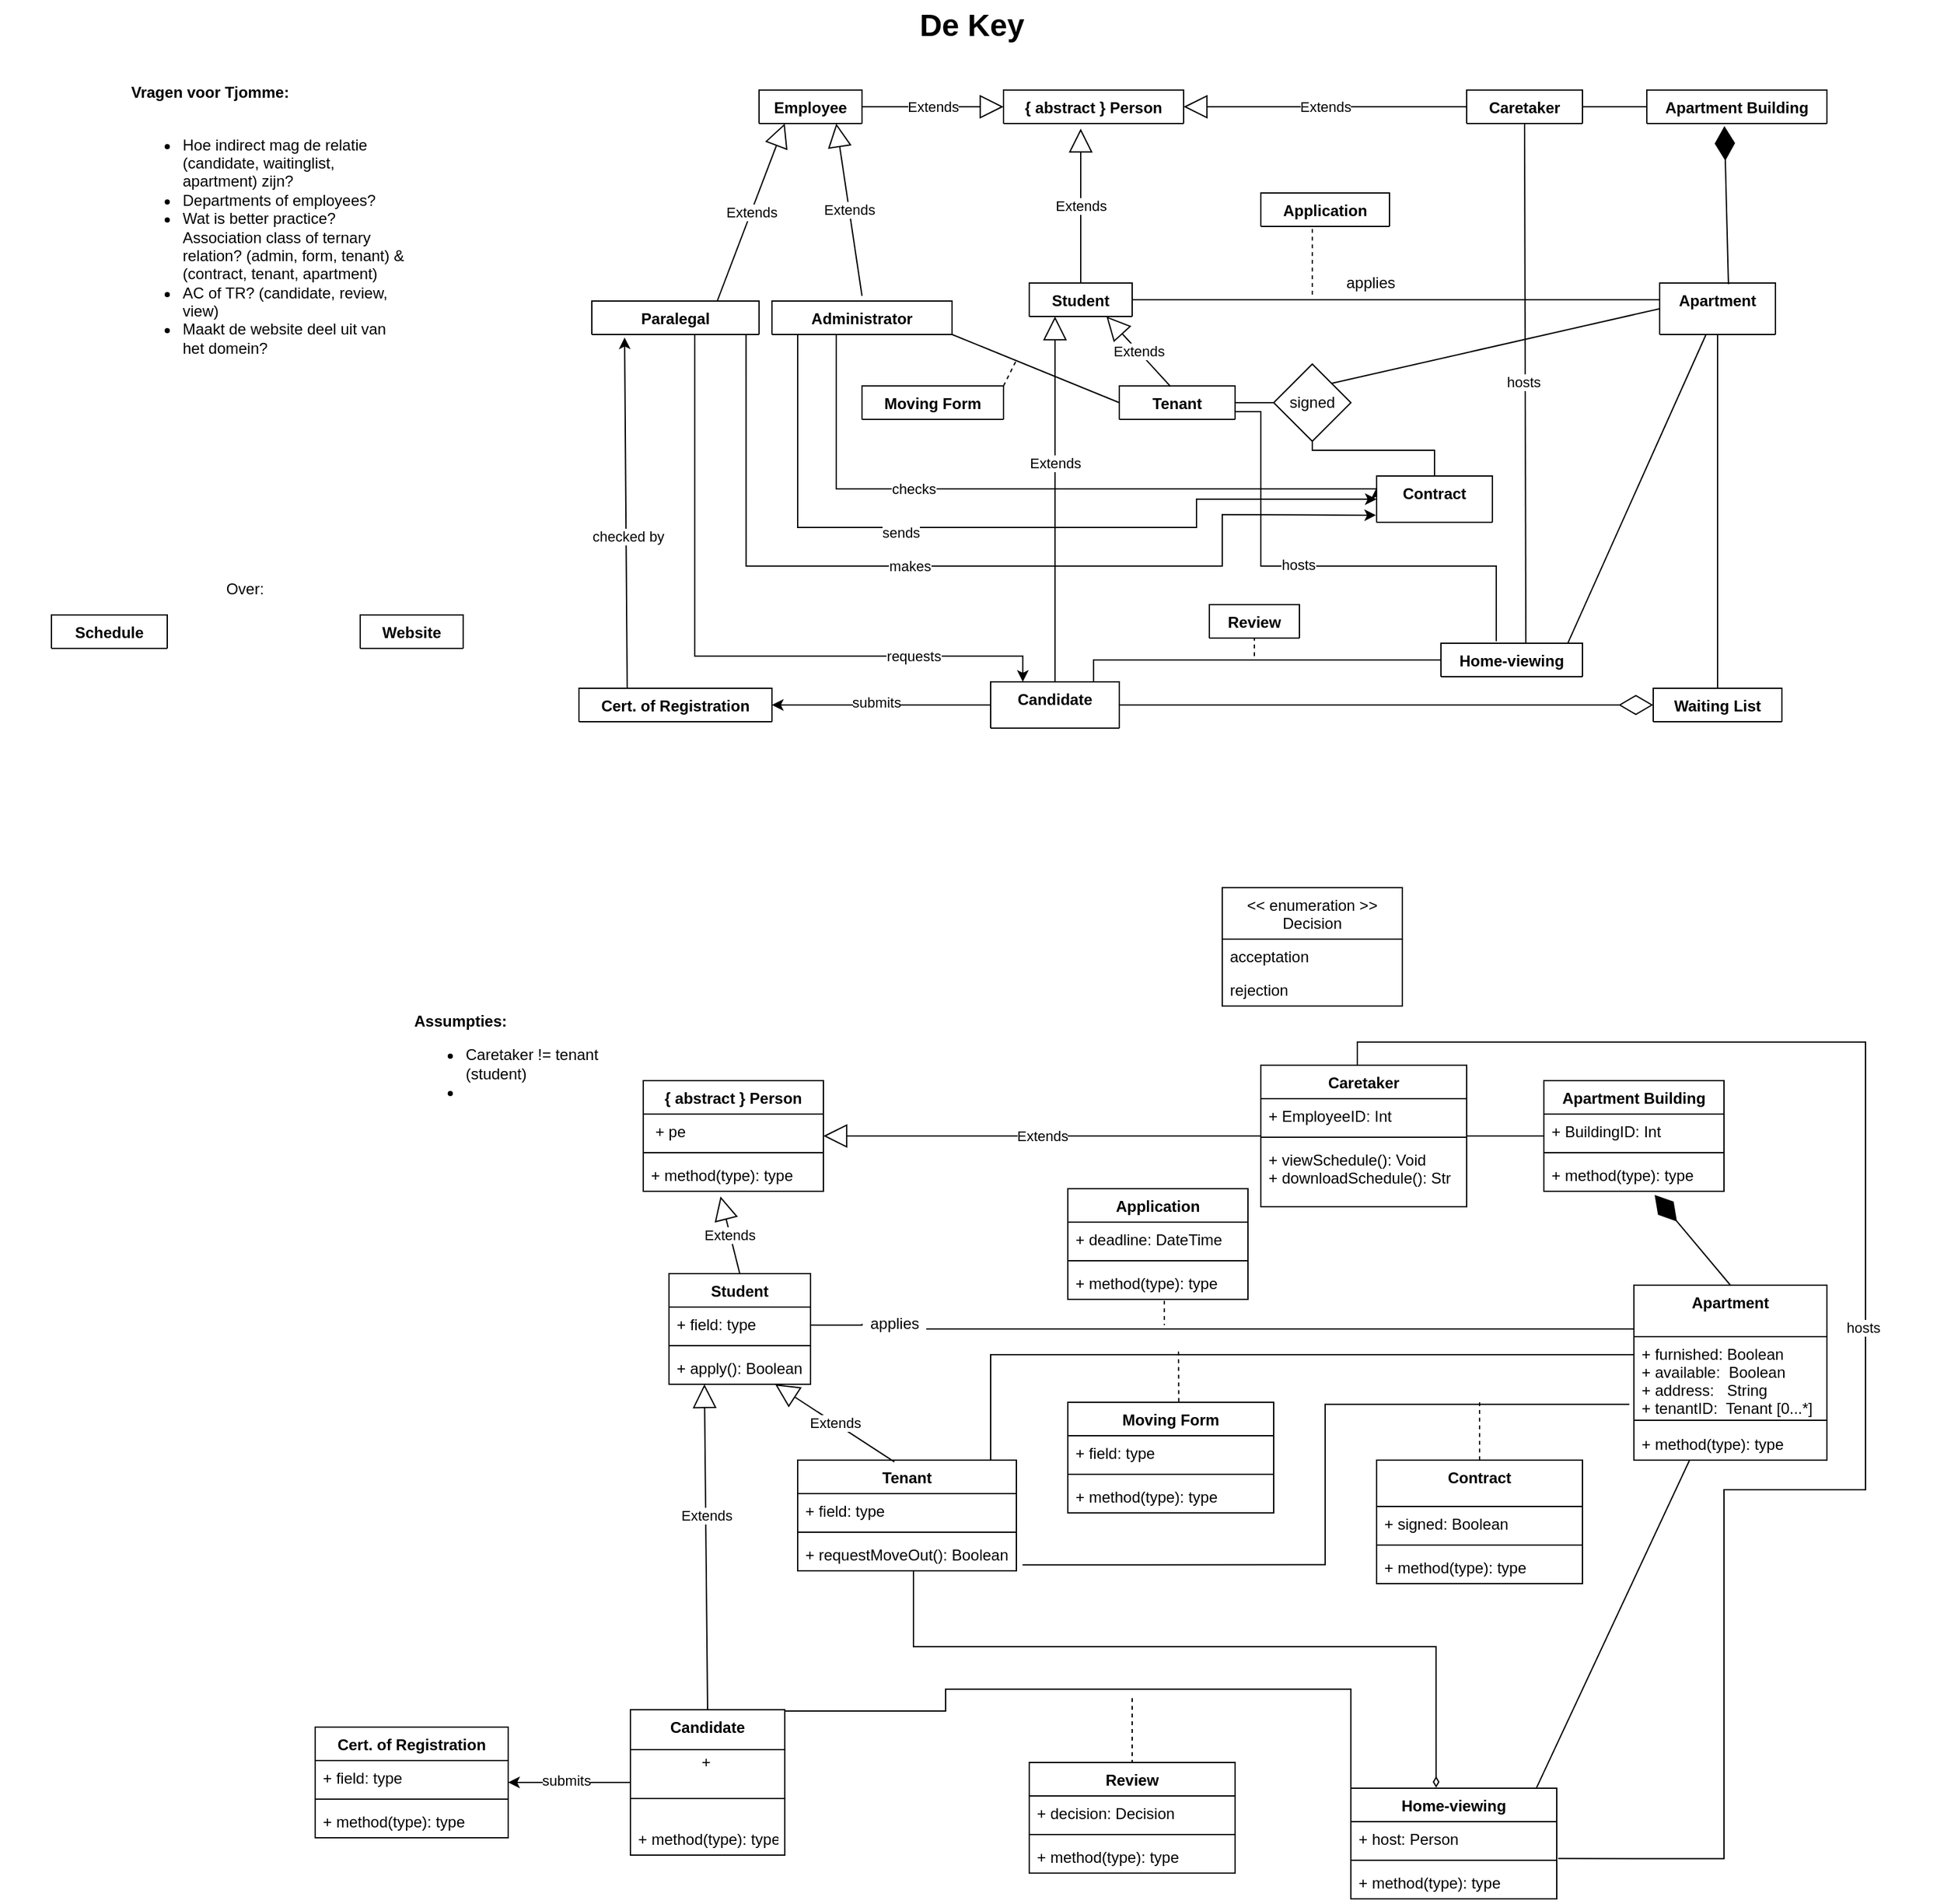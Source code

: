 <mxfile version="16.5.6" type="github">
  <diagram name="Page-1" id="929967ad-93f9-6ef4-fab6-5d389245f69c">
    <mxGraphModel dx="547" dy="371" grid="1" gridSize="10" guides="1" tooltips="1" connect="1" arrows="1" fold="1" page="1" pageScale="1.5" pageWidth="1169" pageHeight="826" background="none" math="0" shadow="0">
      <root>
        <mxCell id="0" style=";html=1;" />
        <mxCell id="1" style=";html=1;" parent="0" />
        <mxCell id="1672d66443f91eb5-23" value="De Key" style="text;strokeColor=none;fillColor=none;html=1;fontSize=24;fontStyle=1;verticalAlign=middle;align=center;" parent="1" vertex="1">
          <mxGeometry x="120" y="40" width="1510" height="40" as="geometry" />
        </mxCell>
        <mxCell id="aL0a8O0HyVwf8DMYKESb-1" value="{ abstract } Person" style="swimlane;fontStyle=1;align=center;verticalAlign=top;childLayout=stackLayout;horizontal=1;startSize=26;horizontalStack=0;resizeParent=1;resizeParentMax=0;resizeLast=0;collapsible=1;marginBottom=0;" collapsed="1" vertex="1" parent="1">
          <mxGeometry x="900" y="110" width="140" height="26" as="geometry">
            <mxRectangle x="1000" y="130" width="160" height="86" as="alternateBounds" />
          </mxGeometry>
        </mxCell>
        <mxCell id="aL0a8O0HyVwf8DMYKESb-2" value=" + pe" style="text;strokeColor=none;fillColor=none;align=left;verticalAlign=top;spacingLeft=4;spacingRight=4;overflow=hidden;rotatable=0;points=[[0,0.5],[1,0.5]];portConstraint=eastwest;" vertex="1" parent="aL0a8O0HyVwf8DMYKESb-1">
          <mxGeometry y="26" width="160" height="26" as="geometry" />
        </mxCell>
        <mxCell id="aL0a8O0HyVwf8DMYKESb-3" value="" style="line;strokeWidth=1;fillColor=none;align=left;verticalAlign=middle;spacingTop=-1;spacingLeft=3;spacingRight=3;rotatable=0;labelPosition=right;points=[];portConstraint=eastwest;" vertex="1" parent="aL0a8O0HyVwf8DMYKESb-1">
          <mxGeometry y="52" width="160" height="8" as="geometry" />
        </mxCell>
        <mxCell id="aL0a8O0HyVwf8DMYKESb-4" value="+ method(type): type" style="text;strokeColor=none;fillColor=none;align=left;verticalAlign=top;spacingLeft=4;spacingRight=4;overflow=hidden;rotatable=0;points=[[0,0.5],[1,0.5]];portConstraint=eastwest;" vertex="1" parent="aL0a8O0HyVwf8DMYKESb-1">
          <mxGeometry y="60" width="160" height="26" as="geometry" />
        </mxCell>
        <mxCell id="bdAG7FjMVBAb1nlMK2Qh-5" value="Apartment" style="swimlane;fontStyle=1;align=center;verticalAlign=top;childLayout=stackLayout;horizontal=1;startSize=40;horizontalStack=0;resizeParent=1;resizeParentMax=0;resizeLast=0;collapsible=1;marginBottom=0;" vertex="1" collapsed="1" parent="1">
          <mxGeometry x="1410" y="260" width="90" height="40" as="geometry">
            <mxRectangle x="1250" y="256" width="160" height="94" as="alternateBounds" />
          </mxGeometry>
        </mxCell>
        <mxCell id="bdAG7FjMVBAb1nlMK2Qh-6" value="+ furnished: Boolean&#xa;+ available: Boolean&#xa;" style="text;strokeColor=none;fillColor=none;align=left;verticalAlign=top;spacingLeft=4;spacingRight=4;overflow=hidden;rotatable=0;points=[[0,0.5],[1,0.5]];portConstraint=eastwest;" vertex="1" parent="bdAG7FjMVBAb1nlMK2Qh-5">
          <mxGeometry y="26" width="160" height="34" as="geometry" />
        </mxCell>
        <mxCell id="bdAG7FjMVBAb1nlMK2Qh-7" value="" style="line;strokeWidth=1;fillColor=none;align=left;verticalAlign=middle;spacingTop=-1;spacingLeft=3;spacingRight=3;rotatable=0;labelPosition=right;points=[];portConstraint=eastwest;" vertex="1" parent="bdAG7FjMVBAb1nlMK2Qh-5">
          <mxGeometry y="60" width="160" height="8" as="geometry" />
        </mxCell>
        <mxCell id="bdAG7FjMVBAb1nlMK2Qh-8" value="+ method(type): type" style="text;strokeColor=none;fillColor=none;align=left;verticalAlign=top;spacingLeft=4;spacingRight=4;overflow=hidden;rotatable=0;points=[[0,0.5],[1,0.5]];portConstraint=eastwest;" vertex="1" parent="bdAG7FjMVBAb1nlMK2Qh-5">
          <mxGeometry y="68" width="160" height="26" as="geometry" />
        </mxCell>
        <mxCell id="aL0a8O0HyVwf8DMYKESb-5" value="Student" style="swimlane;fontStyle=1;align=center;verticalAlign=top;childLayout=stackLayout;horizontal=1;startSize=26;horizontalStack=0;resizeParent=1;resizeParentMax=0;resizeLast=0;collapsible=1;marginBottom=0;" collapsed="1" vertex="1" parent="1">
          <mxGeometry x="920" y="260" width="80" height="26" as="geometry">
            <mxRectangle x="1000" y="260" width="160" height="86" as="alternateBounds" />
          </mxGeometry>
        </mxCell>
        <mxCell id="aL0a8O0HyVwf8DMYKESb-6" value="+ field: type" style="text;strokeColor=none;fillColor=none;align=left;verticalAlign=top;spacingLeft=4;spacingRight=4;overflow=hidden;rotatable=0;points=[[0,0.5],[1,0.5]];portConstraint=eastwest;" vertex="1" parent="aL0a8O0HyVwf8DMYKESb-5">
          <mxGeometry y="26" width="160" height="26" as="geometry" />
        </mxCell>
        <mxCell id="aL0a8O0HyVwf8DMYKESb-7" value="" style="line;strokeWidth=1;fillColor=none;align=left;verticalAlign=middle;spacingTop=-1;spacingLeft=3;spacingRight=3;rotatable=0;labelPosition=right;points=[];portConstraint=eastwest;" vertex="1" parent="aL0a8O0HyVwf8DMYKESb-5">
          <mxGeometry y="52" width="160" height="8" as="geometry" />
        </mxCell>
        <mxCell id="aL0a8O0HyVwf8DMYKESb-8" value="+ method(type): type" style="text;strokeColor=none;fillColor=none;align=left;verticalAlign=top;spacingLeft=4;spacingRight=4;overflow=hidden;rotatable=0;points=[[0,0.5],[1,0.5]];portConstraint=eastwest;" vertex="1" parent="aL0a8O0HyVwf8DMYKESb-5">
          <mxGeometry y="60" width="160" height="26" as="geometry" />
        </mxCell>
        <mxCell id="bdAG7FjMVBAb1nlMK2Qh-9" value="Website" style="swimlane;fontStyle=1;align=center;verticalAlign=top;childLayout=stackLayout;horizontal=1;startSize=26;horizontalStack=0;resizeParent=1;resizeParentMax=0;resizeLast=0;collapsible=1;marginBottom=0;" vertex="1" collapsed="1" parent="1">
          <mxGeometry x="400" y="518" width="80" height="26" as="geometry">
            <mxRectangle x="1470" y="256" width="160" height="86" as="alternateBounds" />
          </mxGeometry>
        </mxCell>
        <mxCell id="bdAG7FjMVBAb1nlMK2Qh-10" value="+ field: type" style="text;strokeColor=none;fillColor=none;align=left;verticalAlign=top;spacingLeft=4;spacingRight=4;overflow=hidden;rotatable=0;points=[[0,0.5],[1,0.5]];portConstraint=eastwest;" vertex="1" parent="bdAG7FjMVBAb1nlMK2Qh-9">
          <mxGeometry y="26" width="160" height="26" as="geometry" />
        </mxCell>
        <mxCell id="bdAG7FjMVBAb1nlMK2Qh-11" value="" style="line;strokeWidth=1;fillColor=none;align=left;verticalAlign=middle;spacingTop=-1;spacingLeft=3;spacingRight=3;rotatable=0;labelPosition=right;points=[];portConstraint=eastwest;" vertex="1" parent="bdAG7FjMVBAb1nlMK2Qh-9">
          <mxGeometry y="52" width="160" height="8" as="geometry" />
        </mxCell>
        <mxCell id="bdAG7FjMVBAb1nlMK2Qh-12" value="+ method(type): type" style="text;strokeColor=none;fillColor=none;align=left;verticalAlign=top;spacingLeft=4;spacingRight=4;overflow=hidden;rotatable=0;points=[[0,0.5],[1,0.5]];portConstraint=eastwest;" vertex="1" parent="bdAG7FjMVBAb1nlMK2Qh-9">
          <mxGeometry y="60" width="160" height="26" as="geometry" />
        </mxCell>
        <mxCell id="bdAG7FjMVBAb1nlMK2Qh-96" style="edgeStyle=none;rounded=0;orthogonalLoop=1;jettySize=auto;html=1;entryX=0;entryY=0.5;entryDx=0;entryDy=0;endArrow=none;endFill=0;strokeWidth=1;exitX=1;exitY=0;exitDx=0;exitDy=0;" edge="1" parent="1" source="bdAG7FjMVBAb1nlMK2Qh-131" target="bdAG7FjMVBAb1nlMK2Qh-5">
          <mxGeometry relative="1" as="geometry">
            <mxPoint x="1190" y="320" as="sourcePoint" />
          </mxGeometry>
        </mxCell>
        <mxCell id="bdAG7FjMVBAb1nlMK2Qh-98" style="edgeStyle=orthogonalEdgeStyle;rounded=0;orthogonalLoop=1;jettySize=auto;html=1;exitX=0.5;exitY=1;exitDx=0;exitDy=0;endArrow=none;endFill=0;strokeWidth=1;entryX=0.391;entryY=-0.062;entryDx=0;entryDy=0;entryPerimeter=0;" edge="1" parent="1" source="aL0a8O0HyVwf8DMYKESb-9" target="bdAG7FjMVBAb1nlMK2Qh-35">
          <mxGeometry relative="1" as="geometry">
            <mxPoint x="1100" y="300" as="sourcePoint" />
            <mxPoint x="1260" y="500" as="targetPoint" />
            <Array as="points">
              <mxPoint x="1035" y="360" />
              <mxPoint x="1100" y="360" />
              <mxPoint x="1100" y="480" />
              <mxPoint x="1283" y="480" />
            </Array>
          </mxGeometry>
        </mxCell>
        <mxCell id="bdAG7FjMVBAb1nlMK2Qh-126" value="hosts" style="edgeLabel;html=1;align=center;verticalAlign=middle;resizable=0;points=[];" vertex="1" connectable="0" parent="bdAG7FjMVBAb1nlMK2Qh-98">
          <mxGeometry x="-0.076" y="1" relative="1" as="geometry">
            <mxPoint x="20" as="offset" />
          </mxGeometry>
        </mxCell>
        <mxCell id="bdAG7FjMVBAb1nlMK2Qh-109" style="edgeStyle=none;rounded=0;orthogonalLoop=1;jettySize=auto;html=1;exitX=0;exitY=0.5;exitDx=0;exitDy=0;entryX=1;entryY=1;entryDx=0;entryDy=0;endArrow=none;endFill=0;strokeWidth=1;" edge="1" parent="1" source="aL0a8O0HyVwf8DMYKESb-9" target="bdAG7FjMVBAb1nlMK2Qh-19">
          <mxGeometry relative="1" as="geometry">
            <mxPoint x="900" y="366.5" as="targetPoint" />
          </mxGeometry>
        </mxCell>
        <mxCell id="bdAG7FjMVBAb1nlMK2Qh-132" style="edgeStyle=orthogonalEdgeStyle;rounded=0;orthogonalLoop=1;jettySize=auto;html=1;exitX=1;exitY=0.5;exitDx=0;exitDy=0;endArrow=none;endFill=0;strokeWidth=1;" edge="1" parent="1" source="aL0a8O0HyVwf8DMYKESb-9" target="bdAG7FjMVBAb1nlMK2Qh-131">
          <mxGeometry relative="1" as="geometry" />
        </mxCell>
        <mxCell id="aL0a8O0HyVwf8DMYKESb-9" value="Tenant" style="swimlane;fontStyle=1;align=center;verticalAlign=top;childLayout=stackLayout;horizontal=1;startSize=26;horizontalStack=0;resizeParent=1;resizeParentMax=0;resizeLast=0;collapsible=1;marginBottom=0;" collapsed="1" vertex="1" parent="1">
          <mxGeometry x="990" y="340" width="90" height="26" as="geometry">
            <mxRectangle x="900" y="380" width="160" height="86" as="alternateBounds" />
          </mxGeometry>
        </mxCell>
        <mxCell id="aL0a8O0HyVwf8DMYKESb-10" value="+ field: type" style="text;strokeColor=none;fillColor=none;align=left;verticalAlign=top;spacingLeft=4;spacingRight=4;overflow=hidden;rotatable=0;points=[[0,0.5],[1,0.5]];portConstraint=eastwest;" vertex="1" parent="aL0a8O0HyVwf8DMYKESb-9">
          <mxGeometry y="26" width="160" height="26" as="geometry" />
        </mxCell>
        <mxCell id="aL0a8O0HyVwf8DMYKESb-11" value="" style="line;strokeWidth=1;fillColor=none;align=left;verticalAlign=middle;spacingTop=-1;spacingLeft=3;spacingRight=3;rotatable=0;labelPosition=right;points=[];portConstraint=eastwest;" vertex="1" parent="aL0a8O0HyVwf8DMYKESb-9">
          <mxGeometry y="52" width="160" height="8" as="geometry" />
        </mxCell>
        <mxCell id="aL0a8O0HyVwf8DMYKESb-12" value="+ method(type): type" style="text;strokeColor=none;fillColor=none;align=left;verticalAlign=top;spacingLeft=4;spacingRight=4;overflow=hidden;rotatable=0;points=[[0,0.5],[1,0.5]];portConstraint=eastwest;" vertex="1" parent="aL0a8O0HyVwf8DMYKESb-9">
          <mxGeometry y="60" width="160" height="26" as="geometry" />
        </mxCell>
        <mxCell id="bdAG7FjMVBAb1nlMK2Qh-118" style="edgeStyle=none;rounded=0;orthogonalLoop=1;jettySize=auto;html=1;exitX=1;exitY=0;exitDx=0;exitDy=0;dashed=1;endArrow=none;endFill=0;strokeWidth=1;" edge="1" parent="1" source="bdAG7FjMVBAb1nlMK2Qh-15">
          <mxGeometry relative="1" as="geometry">
            <mxPoint x="910" y="320" as="targetPoint" />
          </mxGeometry>
        </mxCell>
        <mxCell id="bdAG7FjMVBAb1nlMK2Qh-15" value="Moving Form" style="swimlane;fontStyle=1;align=center;verticalAlign=top;childLayout=stackLayout;horizontal=1;startSize=26;horizontalStack=0;resizeParent=1;resizeParentMax=0;resizeLast=0;collapsible=1;marginBottom=0;" vertex="1" collapsed="1" parent="1">
          <mxGeometry x="790" y="340" width="110" height="26" as="geometry">
            <mxRectangle x="1450" y="420" width="160" height="86" as="alternateBounds" />
          </mxGeometry>
        </mxCell>
        <mxCell id="bdAG7FjMVBAb1nlMK2Qh-16" value="+ field: type" style="text;strokeColor=none;fillColor=none;align=left;verticalAlign=top;spacingLeft=4;spacingRight=4;overflow=hidden;rotatable=0;points=[[0,0.5],[1,0.5]];portConstraint=eastwest;" vertex="1" parent="bdAG7FjMVBAb1nlMK2Qh-15">
          <mxGeometry y="26" width="160" height="26" as="geometry" />
        </mxCell>
        <mxCell id="bdAG7FjMVBAb1nlMK2Qh-17" value="" style="line;strokeWidth=1;fillColor=none;align=left;verticalAlign=middle;spacingTop=-1;spacingLeft=3;spacingRight=3;rotatable=0;labelPosition=right;points=[];portConstraint=eastwest;" vertex="1" parent="bdAG7FjMVBAb1nlMK2Qh-15">
          <mxGeometry y="52" width="160" height="8" as="geometry" />
        </mxCell>
        <mxCell id="bdAG7FjMVBAb1nlMK2Qh-18" value="+ method(type): type" style="text;strokeColor=none;fillColor=none;align=left;verticalAlign=top;spacingLeft=4;spacingRight=4;overflow=hidden;rotatable=0;points=[[0,0.5],[1,0.5]];portConstraint=eastwest;" vertex="1" parent="bdAG7FjMVBAb1nlMK2Qh-15">
          <mxGeometry y="60" width="160" height="26" as="geometry" />
        </mxCell>
        <mxCell id="bdAG7FjMVBAb1nlMK2Qh-92" style="edgeStyle=orthogonalEdgeStyle;rounded=0;orthogonalLoop=1;jettySize=auto;html=1;exitX=1;exitY=0;exitDx=0;exitDy=0;endArrow=none;endFill=0;strokeWidth=1;entryX=0;entryY=0.5;entryDx=0;entryDy=0;" edge="1" parent="1" source="aL0a8O0HyVwf8DMYKESb-13" target="bdAG7FjMVBAb1nlMK2Qh-35">
          <mxGeometry relative="1" as="geometry">
            <mxPoint x="1170" y="350" as="targetPoint" />
            <Array as="points">
              <mxPoint x="970" y="570" />
              <mxPoint x="970" y="553" />
            </Array>
          </mxGeometry>
        </mxCell>
        <mxCell id="bdAG7FjMVBAb1nlMK2Qh-120" style="edgeStyle=none;rounded=0;orthogonalLoop=1;jettySize=auto;html=1;exitX=0;exitY=0.5;exitDx=0;exitDy=0;entryX=1;entryY=0.5;entryDx=0;entryDy=0;endArrow=classic;endFill=1;strokeWidth=1;" edge="1" parent="1" source="aL0a8O0HyVwf8DMYKESb-13" target="bdAG7FjMVBAb1nlMK2Qh-51">
          <mxGeometry relative="1" as="geometry" />
        </mxCell>
        <mxCell id="bdAG7FjMVBAb1nlMK2Qh-122" value="submits" style="edgeLabel;html=1;align=center;verticalAlign=middle;resizable=0;points=[];" vertex="1" connectable="0" parent="bdAG7FjMVBAb1nlMK2Qh-120">
          <mxGeometry x="0.052" y="-2" relative="1" as="geometry">
            <mxPoint as="offset" />
          </mxGeometry>
        </mxCell>
        <mxCell id="aL0a8O0HyVwf8DMYKESb-13" value="Candidate" style="swimlane;fontStyle=1;align=center;verticalAlign=top;childLayout=stackLayout;horizontal=1;startSize=36;horizontalStack=0;resizeParent=1;resizeParentMax=0;resizeLast=0;collapsible=1;marginBottom=0;" collapsed="1" vertex="1" parent="1">
          <mxGeometry x="890" y="570" width="100" height="36" as="geometry">
            <mxRectangle x="1020" y="380" width="160" height="92" as="alternateBounds" />
          </mxGeometry>
        </mxCell>
        <mxCell id="aL0a8O0HyVwf8DMYKESb-15" value="" style="line;strokeWidth=1;fillColor=none;align=left;verticalAlign=middle;spacingTop=-1;spacingLeft=3;spacingRight=3;rotatable=0;labelPosition=right;points=[];portConstraint=eastwest;" vertex="1" parent="aL0a8O0HyVwf8DMYKESb-13">
          <mxGeometry y="36" width="160" height="30" as="geometry" />
        </mxCell>
        <mxCell id="aL0a8O0HyVwf8DMYKESb-16" value="+ method(type): type" style="text;strokeColor=none;fillColor=none;align=left;verticalAlign=top;spacingLeft=4;spacingRight=4;overflow=hidden;rotatable=0;points=[[0,0.5],[1,0.5]];portConstraint=eastwest;" vertex="1" parent="aL0a8O0HyVwf8DMYKESb-13">
          <mxGeometry y="66" width="160" height="26" as="geometry" />
        </mxCell>
        <mxCell id="bdAG7FjMVBAb1nlMK2Qh-136" style="edgeStyle=orthogonalEdgeStyle;rounded=0;orthogonalLoop=1;jettySize=auto;html=1;exitX=0.25;exitY=1;exitDx=0;exitDy=0;entryX=0;entryY=0.5;entryDx=0;entryDy=0;endArrow=classic;endFill=1;strokeWidth=1;" edge="1" parent="1" source="bdAG7FjMVBAb1nlMK2Qh-19" target="bdAG7FjMVBAb1nlMK2Qh-55">
          <mxGeometry relative="1" as="geometry">
            <Array as="points">
              <mxPoint x="740" y="300" />
              <mxPoint x="740" y="450" />
              <mxPoint x="1050" y="450" />
              <mxPoint x="1050" y="428" />
            </Array>
          </mxGeometry>
        </mxCell>
        <mxCell id="bdAG7FjMVBAb1nlMK2Qh-137" value="sends" style="edgeLabel;html=1;align=center;verticalAlign=middle;resizable=0;points=[];" vertex="1" connectable="0" parent="bdAG7FjMVBAb1nlMK2Qh-136">
          <mxGeometry x="-0.721" y="2" relative="1" as="geometry">
            <mxPoint x="78" y="80" as="offset" />
          </mxGeometry>
        </mxCell>
        <mxCell id="bdAG7FjMVBAb1nlMK2Qh-19" value="Administrator" style="swimlane;fontStyle=1;align=center;verticalAlign=top;childLayout=stackLayout;horizontal=1;startSize=26;horizontalStack=0;resizeParent=1;resizeParentMax=0;resizeLast=0;collapsible=1;marginBottom=0;" vertex="1" collapsed="1" parent="1">
          <mxGeometry x="720" y="274" width="140" height="26" as="geometry">
            <mxRectangle x="490" y="706" width="160" height="86" as="alternateBounds" />
          </mxGeometry>
        </mxCell>
        <mxCell id="bdAG7FjMVBAb1nlMK2Qh-20" value="+ field: type" style="text;strokeColor=none;fillColor=none;align=left;verticalAlign=top;spacingLeft=4;spacingRight=4;overflow=hidden;rotatable=0;points=[[0,0.5],[1,0.5]];portConstraint=eastwest;" vertex="1" parent="bdAG7FjMVBAb1nlMK2Qh-19">
          <mxGeometry y="26" width="160" height="26" as="geometry" />
        </mxCell>
        <mxCell id="bdAG7FjMVBAb1nlMK2Qh-21" value="" style="line;strokeWidth=1;fillColor=none;align=left;verticalAlign=middle;spacingTop=-1;spacingLeft=3;spacingRight=3;rotatable=0;labelPosition=right;points=[];portConstraint=eastwest;" vertex="1" parent="bdAG7FjMVBAb1nlMK2Qh-19">
          <mxGeometry y="52" width="160" height="8" as="geometry" />
        </mxCell>
        <mxCell id="bdAG7FjMVBAb1nlMK2Qh-22" value="+ method(type): type" style="text;strokeColor=none;fillColor=none;align=left;verticalAlign=top;spacingLeft=4;spacingRight=4;overflow=hidden;rotatable=0;points=[[0,0.5],[1,0.5]];portConstraint=eastwest;" vertex="1" parent="bdAG7FjMVBAb1nlMK2Qh-19">
          <mxGeometry y="60" width="160" height="26" as="geometry" />
        </mxCell>
        <mxCell id="bdAG7FjMVBAb1nlMK2Qh-94" style="edgeStyle=none;rounded=0;orthogonalLoop=1;jettySize=auto;html=1;exitX=0.5;exitY=1;exitDx=0;exitDy=0;entryX=0.6;entryY=0.026;entryDx=0;entryDy=0;endArrow=none;endFill=0;strokeWidth=1;entryPerimeter=0;" edge="1" parent="1" source="aL0a8O0HyVwf8DMYKESb-17" target="bdAG7FjMVBAb1nlMK2Qh-35">
          <mxGeometry relative="1" as="geometry" />
        </mxCell>
        <mxCell id="bdAG7FjMVBAb1nlMK2Qh-127" value="hosts" style="edgeLabel;html=1;align=center;verticalAlign=middle;resizable=0;points=[];" vertex="1" connectable="0" parent="bdAG7FjMVBAb1nlMK2Qh-94">
          <mxGeometry x="-0.01" y="-2" relative="1" as="geometry">
            <mxPoint as="offset" />
          </mxGeometry>
        </mxCell>
        <mxCell id="bdAG7FjMVBAb1nlMK2Qh-95" style="edgeStyle=none;rounded=0;orthogonalLoop=1;jettySize=auto;html=1;exitX=1;exitY=0.5;exitDx=0;exitDy=0;endArrow=none;endFill=0;strokeWidth=1;" edge="1" parent="1" source="aL0a8O0HyVwf8DMYKESb-17" target="bdAG7FjMVBAb1nlMK2Qh-27">
          <mxGeometry relative="1" as="geometry" />
        </mxCell>
        <mxCell id="aL0a8O0HyVwf8DMYKESb-17" value="Caretaker" style="swimlane;fontStyle=1;align=center;verticalAlign=top;childLayout=stackLayout;horizontal=1;startSize=26;horizontalStack=0;resizeParent=1;resizeParentMax=0;resizeLast=0;collapsible=1;marginBottom=0;" collapsed="1" vertex="1" parent="1">
          <mxGeometry x="1260" y="110" width="90" height="26" as="geometry">
            <mxRectangle x="750" y="140" width="160" height="86" as="alternateBounds" />
          </mxGeometry>
        </mxCell>
        <mxCell id="aL0a8O0HyVwf8DMYKESb-18" value="+ field: type" style="text;strokeColor=none;fillColor=none;align=left;verticalAlign=top;spacingLeft=4;spacingRight=4;overflow=hidden;rotatable=0;points=[[0,0.5],[1,0.5]];portConstraint=eastwest;" vertex="1" parent="aL0a8O0HyVwf8DMYKESb-17">
          <mxGeometry y="26" width="160" height="26" as="geometry" />
        </mxCell>
        <mxCell id="aL0a8O0HyVwf8DMYKESb-19" value="" style="line;strokeWidth=1;fillColor=none;align=left;verticalAlign=middle;spacingTop=-1;spacingLeft=3;spacingRight=3;rotatable=0;labelPosition=right;points=[];portConstraint=eastwest;" vertex="1" parent="aL0a8O0HyVwf8DMYKESb-17">
          <mxGeometry y="52" width="160" height="8" as="geometry" />
        </mxCell>
        <mxCell id="aL0a8O0HyVwf8DMYKESb-20" value="+ method(type): type" style="text;strokeColor=none;fillColor=none;align=left;verticalAlign=top;spacingLeft=4;spacingRight=4;overflow=hidden;rotatable=0;points=[[0,0.5],[1,0.5]];portConstraint=eastwest;" vertex="1" parent="aL0a8O0HyVwf8DMYKESb-17">
          <mxGeometry y="60" width="160" height="26" as="geometry" />
        </mxCell>
        <mxCell id="aL0a8O0HyVwf8DMYKESb-34" style="edgeStyle=orthogonalEdgeStyle;rounded=0;orthogonalLoop=1;jettySize=auto;html=1;exitX=0.5;exitY=1;exitDx=0;exitDy=0;endArrow=none;endFill=0;dashed=1;" edge="1" parent="1" source="bdAG7FjMVBAb1nlMK2Qh-23">
          <mxGeometry relative="1" as="geometry">
            <mxPoint x="1140" y="270" as="targetPoint" />
            <Array as="points">
              <mxPoint x="1140" y="260" />
              <mxPoint x="1140" y="260" />
            </Array>
          </mxGeometry>
        </mxCell>
        <mxCell id="bdAG7FjMVBAb1nlMK2Qh-23" value="Application" style="swimlane;fontStyle=1;align=center;verticalAlign=top;childLayout=stackLayout;horizontal=1;startSize=26;horizontalStack=0;resizeParent=1;resizeParentMax=0;resizeLast=0;collapsible=1;marginBottom=0;" vertex="1" collapsed="1" parent="1">
          <mxGeometry x="1100" y="190" width="100" height="26" as="geometry">
            <mxRectangle x="1180" y="108" width="160" height="86" as="alternateBounds" />
          </mxGeometry>
        </mxCell>
        <mxCell id="bdAG7FjMVBAb1nlMK2Qh-24" value="+ deadline: DateTime" style="text;strokeColor=none;fillColor=none;align=left;verticalAlign=top;spacingLeft=4;spacingRight=4;overflow=hidden;rotatable=0;points=[[0,0.5],[1,0.5]];portConstraint=eastwest;" vertex="1" parent="bdAG7FjMVBAb1nlMK2Qh-23">
          <mxGeometry y="26" width="160" height="26" as="geometry" />
        </mxCell>
        <mxCell id="bdAG7FjMVBAb1nlMK2Qh-25" value="" style="line;strokeWidth=1;fillColor=none;align=left;verticalAlign=middle;spacingTop=-1;spacingLeft=3;spacingRight=3;rotatable=0;labelPosition=right;points=[];portConstraint=eastwest;" vertex="1" parent="bdAG7FjMVBAb1nlMK2Qh-23">
          <mxGeometry y="52" width="160" height="8" as="geometry" />
        </mxCell>
        <mxCell id="bdAG7FjMVBAb1nlMK2Qh-26" value="+ method(type): type" style="text;strokeColor=none;fillColor=none;align=left;verticalAlign=top;spacingLeft=4;spacingRight=4;overflow=hidden;rotatable=0;points=[[0,0.5],[1,0.5]];portConstraint=eastwest;" vertex="1" parent="bdAG7FjMVBAb1nlMK2Qh-23">
          <mxGeometry y="60" width="160" height="26" as="geometry" />
        </mxCell>
        <mxCell id="aL0a8O0HyVwf8DMYKESb-22" value="Extends" style="endArrow=block;endSize=16;endFill=0;html=1;rounded=0;exitX=0;exitY=0.5;exitDx=0;exitDy=0;entryX=1;entryY=0.5;entryDx=0;entryDy=0;" edge="1" parent="1" source="aL0a8O0HyVwf8DMYKESb-17" target="aL0a8O0HyVwf8DMYKESb-1">
          <mxGeometry width="160" relative="1" as="geometry">
            <mxPoint x="1260" y="290" as="sourcePoint" />
            <mxPoint x="990" y="290" as="targetPoint" />
          </mxGeometry>
        </mxCell>
        <mxCell id="bdAG7FjMVBAb1nlMK2Qh-27" value="Apartment Building" style="swimlane;fontStyle=1;align=center;verticalAlign=top;childLayout=stackLayout;horizontal=1;startSize=26;horizontalStack=0;resizeParent=1;resizeParentMax=0;resizeLast=0;collapsible=1;marginBottom=0;" vertex="1" collapsed="1" parent="1">
          <mxGeometry x="1400" y="110" width="140" height="26" as="geometry">
            <mxRectangle x="1400" y="100" width="160" height="86" as="alternateBounds" />
          </mxGeometry>
        </mxCell>
        <mxCell id="bdAG7FjMVBAb1nlMK2Qh-28" value="+ field: type" style="text;strokeColor=none;fillColor=none;align=left;verticalAlign=top;spacingLeft=4;spacingRight=4;overflow=hidden;rotatable=0;points=[[0,0.5],[1,0.5]];portConstraint=eastwest;" vertex="1" parent="bdAG7FjMVBAb1nlMK2Qh-27">
          <mxGeometry y="26" width="160" height="26" as="geometry" />
        </mxCell>
        <mxCell id="bdAG7FjMVBAb1nlMK2Qh-29" value="" style="line;strokeWidth=1;fillColor=none;align=left;verticalAlign=middle;spacingTop=-1;spacingLeft=3;spacingRight=3;rotatable=0;labelPosition=right;points=[];portConstraint=eastwest;" vertex="1" parent="bdAG7FjMVBAb1nlMK2Qh-27">
          <mxGeometry y="52" width="160" height="8" as="geometry" />
        </mxCell>
        <mxCell id="bdAG7FjMVBAb1nlMK2Qh-30" value="+ method(type): type" style="text;strokeColor=none;fillColor=none;align=left;verticalAlign=top;spacingLeft=4;spacingRight=4;overflow=hidden;rotatable=0;points=[[0,0.5],[1,0.5]];portConstraint=eastwest;" vertex="1" parent="bdAG7FjMVBAb1nlMK2Qh-27">
          <mxGeometry y="60" width="160" height="26" as="geometry" />
        </mxCell>
        <mxCell id="aL0a8O0HyVwf8DMYKESb-23" value="Extends" style="endArrow=block;endSize=16;endFill=0;html=1;rounded=0;entryX=0.25;entryY=1;entryDx=0;entryDy=0;exitX=0.5;exitY=0;exitDx=0;exitDy=0;" edge="1" parent="1" source="aL0a8O0HyVwf8DMYKESb-13" target="aL0a8O0HyVwf8DMYKESb-5">
          <mxGeometry x="0.197" width="160" relative="1" as="geometry">
            <mxPoint x="1245.04" y="310.99" as="sourcePoint" />
            <mxPoint x="1130" y="310.002" as="targetPoint" />
            <mxPoint as="offset" />
          </mxGeometry>
        </mxCell>
        <mxCell id="bdAG7FjMVBAb1nlMK2Qh-93" style="edgeStyle=none;rounded=0;orthogonalLoop=1;jettySize=auto;html=1;exitX=0.893;exitY=0.031;exitDx=0;exitDy=0;endArrow=none;endFill=0;strokeWidth=1;exitPerimeter=0;" edge="1" parent="1" source="bdAG7FjMVBAb1nlMK2Qh-35" target="bdAG7FjMVBAb1nlMK2Qh-5">
          <mxGeometry relative="1" as="geometry" />
        </mxCell>
        <mxCell id="bdAG7FjMVBAb1nlMK2Qh-35" value="Home-viewing" style="swimlane;fontStyle=1;align=center;verticalAlign=top;childLayout=stackLayout;horizontal=1;startSize=26;horizontalStack=0;resizeParent=1;resizeParentMax=0;resizeLast=0;collapsible=1;marginBottom=0;" vertex="1" collapsed="1" parent="1">
          <mxGeometry x="1240" y="540" width="110" height="26" as="geometry">
            <mxRectangle x="680" y="310" width="160" height="86" as="alternateBounds" />
          </mxGeometry>
        </mxCell>
        <mxCell id="bdAG7FjMVBAb1nlMK2Qh-36" value="+ host: " style="text;strokeColor=none;fillColor=none;align=left;verticalAlign=top;spacingLeft=4;spacingRight=4;overflow=hidden;rotatable=0;points=[[0,0.5],[1,0.5]];portConstraint=eastwest;" vertex="1" parent="bdAG7FjMVBAb1nlMK2Qh-35">
          <mxGeometry y="26" width="160" height="26" as="geometry" />
        </mxCell>
        <mxCell id="bdAG7FjMVBAb1nlMK2Qh-37" value="" style="line;strokeWidth=1;fillColor=none;align=left;verticalAlign=middle;spacingTop=-1;spacingLeft=3;spacingRight=3;rotatable=0;labelPosition=right;points=[];portConstraint=eastwest;" vertex="1" parent="bdAG7FjMVBAb1nlMK2Qh-35">
          <mxGeometry y="52" width="160" height="8" as="geometry" />
        </mxCell>
        <mxCell id="bdAG7FjMVBAb1nlMK2Qh-38" value="+ method(type): type" style="text;strokeColor=none;fillColor=none;align=left;verticalAlign=top;spacingLeft=4;spacingRight=4;overflow=hidden;rotatable=0;points=[[0,0.5],[1,0.5]];portConstraint=eastwest;" vertex="1" parent="bdAG7FjMVBAb1nlMK2Qh-35">
          <mxGeometry y="60" width="160" height="26" as="geometry" />
        </mxCell>
        <mxCell id="aL0a8O0HyVwf8DMYKESb-24" value="Extends" style="endArrow=block;endSize=16;endFill=0;html=1;rounded=0;entryX=0.75;entryY=1;entryDx=0;entryDy=0;exitX=0.442;exitY=0.015;exitDx=0;exitDy=0;exitPerimeter=0;" edge="1" parent="1" source="aL0a8O0HyVwf8DMYKESb-9" target="aL0a8O0HyVwf8DMYKESb-5">
          <mxGeometry width="160" relative="1" as="geometry">
            <mxPoint x="1060" y="424" as="sourcePoint" />
            <mxPoint x="980" y="370" as="targetPoint" />
          </mxGeometry>
        </mxCell>
        <mxCell id="bdAG7FjMVBAb1nlMK2Qh-39" value="Review" style="swimlane;fontStyle=1;align=center;verticalAlign=top;childLayout=stackLayout;horizontal=1;startSize=26;horizontalStack=0;resizeParent=1;resizeParentMax=0;resizeLast=0;collapsible=1;marginBottom=0;" vertex="1" collapsed="1" parent="1">
          <mxGeometry x="1060" y="510" width="70" height="26" as="geometry">
            <mxRectangle x="1050" y="620" width="160" height="86" as="alternateBounds" />
          </mxGeometry>
        </mxCell>
        <mxCell id="bdAG7FjMVBAb1nlMK2Qh-40" value="+ decision: Decision" style="text;strokeColor=none;fillColor=none;align=left;verticalAlign=top;spacingLeft=4;spacingRight=4;overflow=hidden;rotatable=0;points=[[0,0.5],[1,0.5]];portConstraint=eastwest;" vertex="1" parent="bdAG7FjMVBAb1nlMK2Qh-39">
          <mxGeometry y="26" width="160" height="26" as="geometry" />
        </mxCell>
        <mxCell id="bdAG7FjMVBAb1nlMK2Qh-41" value="" style="line;strokeWidth=1;fillColor=none;align=left;verticalAlign=middle;spacingTop=-1;spacingLeft=3;spacingRight=3;rotatable=0;labelPosition=right;points=[];portConstraint=eastwest;" vertex="1" parent="bdAG7FjMVBAb1nlMK2Qh-39">
          <mxGeometry y="52" width="160" height="8" as="geometry" />
        </mxCell>
        <mxCell id="bdAG7FjMVBAb1nlMK2Qh-42" value="+ method(type): type" style="text;strokeColor=none;fillColor=none;align=left;verticalAlign=top;spacingLeft=4;spacingRight=4;overflow=hidden;rotatable=0;points=[[0,0.5],[1,0.5]];portConstraint=eastwest;" vertex="1" parent="bdAG7FjMVBAb1nlMK2Qh-39">
          <mxGeometry y="60" width="160" height="26" as="geometry" />
        </mxCell>
        <mxCell id="aL0a8O0HyVwf8DMYKESb-25" value="Extends" style="endArrow=block;endSize=16;endFill=0;html=1;rounded=0;exitX=0.5;exitY=0;exitDx=0;exitDy=0;" edge="1" parent="1" source="aL0a8O0HyVwf8DMYKESb-5">
          <mxGeometry width="160" relative="1" as="geometry">
            <mxPoint x="1200" y="290" as="sourcePoint" />
            <mxPoint x="960" y="140" as="targetPoint" />
          </mxGeometry>
        </mxCell>
        <mxCell id="bdAG7FjMVBAb1nlMK2Qh-80" style="edgeStyle=none;rounded=0;orthogonalLoop=1;jettySize=auto;html=1;endArrow=none;endFill=0;strokeWidth=1;entryX=0.5;entryY=1;entryDx=0;entryDy=0;exitX=0.5;exitY=0;exitDx=0;exitDy=0;" edge="1" parent="1" source="bdAG7FjMVBAb1nlMK2Qh-43" target="bdAG7FjMVBAb1nlMK2Qh-5">
          <mxGeometry relative="1" as="geometry">
            <mxPoint x="1320" y="380" as="sourcePoint" />
            <mxPoint x="1280" y="290" as="targetPoint" />
          </mxGeometry>
        </mxCell>
        <mxCell id="bdAG7FjMVBAb1nlMK2Qh-43" value="Waiting List" style="swimlane;fontStyle=1;align=center;verticalAlign=top;childLayout=stackLayout;horizontal=1;startSize=26;horizontalStack=0;resizeParent=1;resizeParentMax=0;resizeLast=0;collapsible=1;marginBottom=0;" vertex="1" collapsed="1" parent="1">
          <mxGeometry x="1405" y="575" width="100" height="26" as="geometry">
            <mxRectangle x="1400" y="430" width="160" height="86" as="alternateBounds" />
          </mxGeometry>
        </mxCell>
        <mxCell id="bdAG7FjMVBAb1nlMK2Qh-44" value="+ field: type" style="text;strokeColor=none;fillColor=none;align=left;verticalAlign=top;spacingLeft=4;spacingRight=4;overflow=hidden;rotatable=0;points=[[0,0.5],[1,0.5]];portConstraint=eastwest;" vertex="1" parent="bdAG7FjMVBAb1nlMK2Qh-43">
          <mxGeometry y="26" width="160" height="26" as="geometry" />
        </mxCell>
        <mxCell id="bdAG7FjMVBAb1nlMK2Qh-45" value="" style="line;strokeWidth=1;fillColor=none;align=left;verticalAlign=middle;spacingTop=-1;spacingLeft=3;spacingRight=3;rotatable=0;labelPosition=right;points=[];portConstraint=eastwest;" vertex="1" parent="bdAG7FjMVBAb1nlMK2Qh-43">
          <mxGeometry y="52" width="160" height="8" as="geometry" />
        </mxCell>
        <mxCell id="bdAG7FjMVBAb1nlMK2Qh-46" value="+ method(type): type" style="text;strokeColor=none;fillColor=none;align=left;verticalAlign=top;spacingLeft=4;spacingRight=4;overflow=hidden;rotatable=0;points=[[0,0.5],[1,0.5]];portConstraint=eastwest;" vertex="1" parent="bdAG7FjMVBAb1nlMK2Qh-43">
          <mxGeometry y="60" width="160" height="26" as="geometry" />
        </mxCell>
        <mxCell id="bdAG7FjMVBAb1nlMK2Qh-121" style="edgeStyle=none;rounded=0;orthogonalLoop=1;jettySize=auto;html=1;exitX=0.25;exitY=0;exitDx=0;exitDy=0;endArrow=classic;endFill=1;strokeWidth=1;entryX=0.196;entryY=1.09;entryDx=0;entryDy=0;entryPerimeter=0;" edge="1" parent="1" source="bdAG7FjMVBAb1nlMK2Qh-51" target="bdAG7FjMVBAb1nlMK2Qh-59">
          <mxGeometry relative="1" as="geometry" />
        </mxCell>
        <mxCell id="bdAG7FjMVBAb1nlMK2Qh-123" value="checked by" style="edgeLabel;html=1;align=center;verticalAlign=middle;resizable=0;points=[];" vertex="1" connectable="0" parent="bdAG7FjMVBAb1nlMK2Qh-121">
          <mxGeometry x="-0.129" y="-1" relative="1" as="geometry">
            <mxPoint as="offset" />
          </mxGeometry>
        </mxCell>
        <mxCell id="bdAG7FjMVBAb1nlMK2Qh-51" value="Cert. of Registration" style="swimlane;fontStyle=1;align=center;verticalAlign=top;childLayout=stackLayout;horizontal=1;startSize=26;horizontalStack=0;resizeParent=1;resizeParentMax=0;resizeLast=0;collapsible=1;marginBottom=0;" vertex="1" collapsed="1" parent="1">
          <mxGeometry x="570" y="575" width="150" height="26" as="geometry">
            <mxRectangle x="1280" y="620" width="160" height="86" as="alternateBounds" />
          </mxGeometry>
        </mxCell>
        <mxCell id="bdAG7FjMVBAb1nlMK2Qh-52" value="+ field: type" style="text;strokeColor=none;fillColor=none;align=left;verticalAlign=top;spacingLeft=4;spacingRight=4;overflow=hidden;rotatable=0;points=[[0,0.5],[1,0.5]];portConstraint=eastwest;" vertex="1" parent="bdAG7FjMVBAb1nlMK2Qh-51">
          <mxGeometry y="26" width="160" height="26" as="geometry" />
        </mxCell>
        <mxCell id="bdAG7FjMVBAb1nlMK2Qh-53" value="" style="line;strokeWidth=1;fillColor=none;align=left;verticalAlign=middle;spacingTop=-1;spacingLeft=3;spacingRight=3;rotatable=0;labelPosition=right;points=[];portConstraint=eastwest;" vertex="1" parent="bdAG7FjMVBAb1nlMK2Qh-51">
          <mxGeometry y="52" width="160" height="8" as="geometry" />
        </mxCell>
        <mxCell id="bdAG7FjMVBAb1nlMK2Qh-54" value="+ method(type): type" style="text;strokeColor=none;fillColor=none;align=left;verticalAlign=top;spacingLeft=4;spacingRight=4;overflow=hidden;rotatable=0;points=[[0,0.5],[1,0.5]];portConstraint=eastwest;" vertex="1" parent="bdAG7FjMVBAb1nlMK2Qh-51">
          <mxGeometry y="60" width="160" height="26" as="geometry" />
        </mxCell>
        <mxCell id="bdAG7FjMVBAb1nlMK2Qh-129" style="edgeStyle=orthogonalEdgeStyle;rounded=0;orthogonalLoop=1;jettySize=auto;html=1;exitX=-0.005;exitY=0.846;exitDx=0;exitDy=0;entryX=0.922;entryY=1;entryDx=0;entryDy=0;entryPerimeter=0;endArrow=none;endFill=0;strokeWidth=1;exitPerimeter=0;startArrow=classic;startFill=1;" edge="1" parent="1" source="bdAG7FjMVBAb1nlMK2Qh-55" target="bdAG7FjMVBAb1nlMK2Qh-59">
          <mxGeometry relative="1" as="geometry">
            <Array as="points">
              <mxPoint x="1180" y="440" />
              <mxPoint x="1070" y="440" />
              <mxPoint x="1070" y="480" />
              <mxPoint x="700" y="480" />
            </Array>
          </mxGeometry>
        </mxCell>
        <mxCell id="bdAG7FjMVBAb1nlMK2Qh-130" value="makes" style="edgeLabel;html=1;align=center;verticalAlign=middle;resizable=0;points=[];" vertex="1" connectable="0" parent="bdAG7FjMVBAb1nlMK2Qh-129">
          <mxGeometry x="0.28" relative="1" as="geometry">
            <mxPoint x="51" as="offset" />
          </mxGeometry>
        </mxCell>
        <mxCell id="bdAG7FjMVBAb1nlMK2Qh-134" style="edgeStyle=orthogonalEdgeStyle;rounded=0;orthogonalLoop=1;jettySize=auto;html=1;exitX=0;exitY=0.25;exitDx=0;exitDy=0;entryX=0.096;entryY=1;entryDx=0;entryDy=0;entryPerimeter=0;endArrow=none;endFill=0;strokeWidth=1;startArrow=classic;startFill=1;" edge="1" parent="1" source="bdAG7FjMVBAb1nlMK2Qh-55" target="bdAG7FjMVBAb1nlMK2Qh-19">
          <mxGeometry relative="1" as="geometry">
            <Array as="points">
              <mxPoint x="770" y="420" />
              <mxPoint x="770" y="300" />
            </Array>
          </mxGeometry>
        </mxCell>
        <mxCell id="bdAG7FjMVBAb1nlMK2Qh-135" value="checks" style="edgeLabel;html=1;align=center;verticalAlign=middle;resizable=0;points=[];" vertex="1" connectable="0" parent="bdAG7FjMVBAb1nlMK2Qh-134">
          <mxGeometry x="0.251" y="1" relative="1" as="geometry">
            <mxPoint y="-1" as="offset" />
          </mxGeometry>
        </mxCell>
        <mxCell id="bdAG7FjMVBAb1nlMK2Qh-55" value="Contract" style="swimlane;fontStyle=1;align=center;verticalAlign=top;childLayout=stackLayout;horizontal=1;startSize=36;horizontalStack=0;resizeParent=1;resizeParentMax=0;resizeLast=0;collapsible=1;marginBottom=0;" vertex="1" collapsed="1" parent="1">
          <mxGeometry x="1190" y="410" width="90" height="36" as="geometry">
            <mxRectangle x="450" y="420" width="160" height="86" as="alternateBounds" />
          </mxGeometry>
        </mxCell>
        <mxCell id="bdAG7FjMVBAb1nlMK2Qh-56" value="+ field: type" style="text;strokeColor=none;fillColor=none;align=left;verticalAlign=top;spacingLeft=4;spacingRight=4;overflow=hidden;rotatable=0;points=[[0,0.5],[1,0.5]];portConstraint=eastwest;" vertex="1" parent="bdAG7FjMVBAb1nlMK2Qh-55">
          <mxGeometry y="26" width="160" height="26" as="geometry" />
        </mxCell>
        <mxCell id="bdAG7FjMVBAb1nlMK2Qh-57" value="" style="line;strokeWidth=1;fillColor=none;align=left;verticalAlign=middle;spacingTop=-1;spacingLeft=3;spacingRight=3;rotatable=0;labelPosition=right;points=[];portConstraint=eastwest;" vertex="1" parent="bdAG7FjMVBAb1nlMK2Qh-55">
          <mxGeometry y="52" width="160" height="8" as="geometry" />
        </mxCell>
        <mxCell id="bdAG7FjMVBAb1nlMK2Qh-58" value="+ method(type): type" style="text;strokeColor=none;fillColor=none;align=left;verticalAlign=top;spacingLeft=4;spacingRight=4;overflow=hidden;rotatable=0;points=[[0,0.5],[1,0.5]];portConstraint=eastwest;" vertex="1" parent="bdAG7FjMVBAb1nlMK2Qh-55">
          <mxGeometry y="60" width="160" height="26" as="geometry" />
        </mxCell>
        <mxCell id="aL0a8O0HyVwf8DMYKESb-26" value="&lt;&lt; enumeration &gt;&gt;&#xa;Decision" style="swimlane;fontStyle=0;childLayout=stackLayout;horizontal=1;startSize=40;fillColor=none;horizontalStack=0;resizeParent=1;resizeParentMax=0;resizeLast=0;collapsible=1;marginBottom=0;" vertex="1" parent="1">
          <mxGeometry x="1070" y="730" width="140" height="92" as="geometry">
            <mxRectangle x="1070" y="730" width="130" height="40" as="alternateBounds" />
          </mxGeometry>
        </mxCell>
        <mxCell id="aL0a8O0HyVwf8DMYKESb-27" value="acceptation" style="text;strokeColor=none;fillColor=none;align=left;verticalAlign=top;spacingLeft=4;spacingRight=4;overflow=hidden;rotatable=0;points=[[0,0.5],[1,0.5]];portConstraint=eastwest;" vertex="1" parent="aL0a8O0HyVwf8DMYKESb-26">
          <mxGeometry y="40" width="140" height="26" as="geometry" />
        </mxCell>
        <mxCell id="aL0a8O0HyVwf8DMYKESb-28" value="rejection" style="text;strokeColor=none;fillColor=none;align=left;verticalAlign=top;spacingLeft=4;spacingRight=4;overflow=hidden;rotatable=0;points=[[0,0.5],[1,0.5]];portConstraint=eastwest;" vertex="1" parent="aL0a8O0HyVwf8DMYKESb-26">
          <mxGeometry y="66" width="140" height="26" as="geometry" />
        </mxCell>
        <mxCell id="aL0a8O0HyVwf8DMYKESb-33" style="edgeStyle=orthogonalEdgeStyle;rounded=0;orthogonalLoop=1;jettySize=auto;html=1;exitX=1;exitY=0.5;exitDx=0;exitDy=0;entryX=0;entryY=0.5;entryDx=0;entryDy=0;endArrow=none;endFill=0;" edge="1" parent="1" source="aL0a8O0HyVwf8DMYKESb-6" target="bdAG7FjMVBAb1nlMK2Qh-6">
          <mxGeometry relative="1" as="geometry">
            <Array as="points">
              <mxPoint x="1190" y="273" />
              <mxPoint x="1190" y="273" />
            </Array>
          </mxGeometry>
        </mxCell>
        <mxCell id="aL0a8O0HyVwf8DMYKESb-35" value="applies" style="text;html=1;align=center;verticalAlign=middle;resizable=0;points=[];autosize=1;strokeColor=none;fillColor=none;" vertex="1" parent="1">
          <mxGeometry x="1160" y="250" width="50" height="20" as="geometry" />
        </mxCell>
        <mxCell id="aL0a8O0HyVwf8DMYKESb-36" value="" style="endArrow=diamondThin;endFill=1;endSize=24;html=1;rounded=0;exitX=0.594;exitY=0.021;exitDx=0;exitDy=0;exitPerimeter=0;entryX=0.431;entryY=1.077;entryDx=0;entryDy=0;entryPerimeter=0;" edge="1" parent="1" source="bdAG7FjMVBAb1nlMK2Qh-5" target="bdAG7FjMVBAb1nlMK2Qh-30">
          <mxGeometry width="160" relative="1" as="geometry">
            <mxPoint x="1060" y="270" as="sourcePoint" />
            <mxPoint x="1220" y="270" as="targetPoint" />
          </mxGeometry>
        </mxCell>
        <mxCell id="bdAG7FjMVBAb1nlMK2Qh-124" style="edgeStyle=orthogonalEdgeStyle;rounded=0;orthogonalLoop=1;jettySize=auto;html=1;entryX=0.25;entryY=0;entryDx=0;entryDy=0;endArrow=classic;endFill=1;strokeWidth=1;exitX=0.75;exitY=1;exitDx=0;exitDy=0;" edge="1" parent="1" source="bdAG7FjMVBAb1nlMK2Qh-59" target="aL0a8O0HyVwf8DMYKESb-13">
          <mxGeometry relative="1" as="geometry">
            <mxPoint x="680" y="300" as="sourcePoint" />
            <Array as="points">
              <mxPoint x="660" y="300" />
              <mxPoint x="660" y="550" />
              <mxPoint x="915" y="550" />
            </Array>
          </mxGeometry>
        </mxCell>
        <mxCell id="bdAG7FjMVBAb1nlMK2Qh-125" value="requests" style="edgeLabel;html=1;align=center;verticalAlign=middle;resizable=0;points=[];" vertex="1" connectable="0" parent="bdAG7FjMVBAb1nlMK2Qh-124">
          <mxGeometry x="0.145" y="-2" relative="1" as="geometry">
            <mxPoint x="127" y="-2" as="offset" />
          </mxGeometry>
        </mxCell>
        <mxCell id="bdAG7FjMVBAb1nlMK2Qh-59" value="Paralegal" style="swimlane;fontStyle=1;align=center;verticalAlign=top;childLayout=stackLayout;horizontal=1;startSize=26;horizontalStack=0;resizeParent=1;resizeParentMax=0;resizeLast=0;collapsible=1;marginBottom=0;" vertex="1" collapsed="1" parent="1">
          <mxGeometry x="580" y="274" width="130" height="26" as="geometry">
            <mxRectangle x="310" y="706" width="160" height="86" as="alternateBounds" />
          </mxGeometry>
        </mxCell>
        <mxCell id="bdAG7FjMVBAb1nlMK2Qh-60" value="+ field: type" style="text;strokeColor=none;fillColor=none;align=left;verticalAlign=top;spacingLeft=4;spacingRight=4;overflow=hidden;rotatable=0;points=[[0,0.5],[1,0.5]];portConstraint=eastwest;" vertex="1" parent="bdAG7FjMVBAb1nlMK2Qh-59">
          <mxGeometry y="26" width="160" height="26" as="geometry" />
        </mxCell>
        <mxCell id="bdAG7FjMVBAb1nlMK2Qh-61" value="" style="line;strokeWidth=1;fillColor=none;align=left;verticalAlign=middle;spacingTop=-1;spacingLeft=3;spacingRight=3;rotatable=0;labelPosition=right;points=[];portConstraint=eastwest;" vertex="1" parent="bdAG7FjMVBAb1nlMK2Qh-59">
          <mxGeometry y="52" width="160" height="8" as="geometry" />
        </mxCell>
        <mxCell id="bdAG7FjMVBAb1nlMK2Qh-62" value="+ method(type): type" style="text;strokeColor=none;fillColor=none;align=left;verticalAlign=top;spacingLeft=4;spacingRight=4;overflow=hidden;rotatable=0;points=[[0,0.5],[1,0.5]];portConstraint=eastwest;" vertex="1" parent="bdAG7FjMVBAb1nlMK2Qh-59">
          <mxGeometry y="60" width="160" height="26" as="geometry" />
        </mxCell>
        <mxCell id="bdAG7FjMVBAb1nlMK2Qh-64" value="Schedule" style="swimlane;fontStyle=1;align=center;verticalAlign=top;childLayout=stackLayout;horizontal=1;startSize=26;horizontalStack=0;resizeParent=1;resizeParentMax=0;resizeLast=0;collapsible=1;marginBottom=0;" vertex="1" collapsed="1" parent="1">
          <mxGeometry x="160" y="518" width="90" height="26" as="geometry">
            <mxRectangle x="470" y="314" width="160" height="86" as="alternateBounds" />
          </mxGeometry>
        </mxCell>
        <mxCell id="bdAG7FjMVBAb1nlMK2Qh-65" value="+ field: type" style="text;strokeColor=none;fillColor=none;align=left;verticalAlign=top;spacingLeft=4;spacingRight=4;overflow=hidden;rotatable=0;points=[[0,0.5],[1,0.5]];portConstraint=eastwest;" vertex="1" parent="bdAG7FjMVBAb1nlMK2Qh-64">
          <mxGeometry y="26" width="160" height="26" as="geometry" />
        </mxCell>
        <mxCell id="bdAG7FjMVBAb1nlMK2Qh-66" value="" style="line;strokeWidth=1;fillColor=none;align=left;verticalAlign=middle;spacingTop=-1;spacingLeft=3;spacingRight=3;rotatable=0;labelPosition=right;points=[];portConstraint=eastwest;" vertex="1" parent="bdAG7FjMVBAb1nlMK2Qh-64">
          <mxGeometry y="52" width="160" height="8" as="geometry" />
        </mxCell>
        <mxCell id="bdAG7FjMVBAb1nlMK2Qh-67" value="+ method(type): type" style="text;strokeColor=none;fillColor=none;align=left;verticalAlign=top;spacingLeft=4;spacingRight=4;overflow=hidden;rotatable=0;points=[[0,0.5],[1,0.5]];portConstraint=eastwest;" vertex="1" parent="bdAG7FjMVBAb1nlMK2Qh-64">
          <mxGeometry y="60" width="160" height="26" as="geometry" />
        </mxCell>
        <mxCell id="bdAG7FjMVBAb1nlMK2Qh-79" value="" style="endArrow=diamondThin;endFill=0;endSize=24;html=1;rounded=0;exitX=1;exitY=0.5;exitDx=0;exitDy=0;entryX=0;entryY=0.5;entryDx=0;entryDy=0;" edge="1" parent="1" source="aL0a8O0HyVwf8DMYKESb-13" target="bdAG7FjMVBAb1nlMK2Qh-43">
          <mxGeometry width="160" relative="1" as="geometry">
            <mxPoint x="1313.46" y="270.546" as="sourcePoint" />
            <mxPoint x="1230" y="350" as="targetPoint" />
            <Array as="points" />
          </mxGeometry>
        </mxCell>
        <mxCell id="bdAG7FjMVBAb1nlMK2Qh-91" value="&lt;b&gt;Vragen voor Tjomme:&lt;/b&gt;&lt;br&gt;&lt;br&gt;&lt;ul&gt;&lt;li&gt;Hoe indirect mag de relatie (candidate, waitinglist, apartment) zijn?&lt;/li&gt;&lt;li&gt;Departments of employees?&lt;/li&gt;&lt;li&gt;Wat is better practice? Association class of ternary relation? (admin, form, tenant) &amp;amp; (contract, tenant, apartment)&lt;/li&gt;&lt;li&gt;AC of TR? (candidate, review, view)&lt;/li&gt;&lt;li&gt;Maakt de website deel uit van het domein?&lt;/li&gt;&lt;/ul&gt;" style="text;html=1;strokeColor=none;fillColor=none;align=left;verticalAlign=middle;whiteSpace=wrap;rounded=0;" vertex="1" parent="1">
          <mxGeometry x="220" y="160" width="220" height="114" as="geometry" />
        </mxCell>
        <mxCell id="bdAG7FjMVBAb1nlMK2Qh-99" value="&lt;b&gt;Assumpties:&lt;/b&gt;&lt;br&gt;&lt;ul&gt;&lt;li&gt;Caretaker != tenant (student)&lt;/li&gt;&lt;li&gt;&lt;br&gt;&lt;/li&gt;&lt;/ul&gt;" style="text;html=1;strokeColor=none;fillColor=none;align=left;verticalAlign=middle;whiteSpace=wrap;rounded=0;" vertex="1" parent="1">
          <mxGeometry x="440" y="810" width="180" height="114" as="geometry" />
        </mxCell>
        <mxCell id="bdAG7FjMVBAb1nlMK2Qh-100" value="Employee" style="swimlane;fontStyle=1;align=center;verticalAlign=top;childLayout=stackLayout;horizontal=1;startSize=26;horizontalStack=0;resizeParent=1;resizeParentMax=0;resizeLast=0;collapsible=1;marginBottom=0;" collapsed="1" vertex="1" parent="1">
          <mxGeometry x="710" y="110" width="80" height="26" as="geometry">
            <mxRectangle x="1000" y="260" width="160" height="86" as="alternateBounds" />
          </mxGeometry>
        </mxCell>
        <mxCell id="bdAG7FjMVBAb1nlMK2Qh-101" value="+ field: type" style="text;strokeColor=none;fillColor=none;align=left;verticalAlign=top;spacingLeft=4;spacingRight=4;overflow=hidden;rotatable=0;points=[[0,0.5],[1,0.5]];portConstraint=eastwest;" vertex="1" parent="bdAG7FjMVBAb1nlMK2Qh-100">
          <mxGeometry y="26" width="160" height="26" as="geometry" />
        </mxCell>
        <mxCell id="bdAG7FjMVBAb1nlMK2Qh-102" value="" style="line;strokeWidth=1;fillColor=none;align=left;verticalAlign=middle;spacingTop=-1;spacingLeft=3;spacingRight=3;rotatable=0;labelPosition=right;points=[];portConstraint=eastwest;" vertex="1" parent="bdAG7FjMVBAb1nlMK2Qh-100">
          <mxGeometry y="52" width="160" height="8" as="geometry" />
        </mxCell>
        <mxCell id="bdAG7FjMVBAb1nlMK2Qh-103" value="+ method(type): type" style="text;strokeColor=none;fillColor=none;align=left;verticalAlign=top;spacingLeft=4;spacingRight=4;overflow=hidden;rotatable=0;points=[[0,0.5],[1,0.5]];portConstraint=eastwest;" vertex="1" parent="bdAG7FjMVBAb1nlMK2Qh-100">
          <mxGeometry y="60" width="160" height="26" as="geometry" />
        </mxCell>
        <mxCell id="bdAG7FjMVBAb1nlMK2Qh-105" value="Extends" style="endArrow=block;endSize=16;endFill=0;html=1;rounded=0;exitX=1;exitY=0.5;exitDx=0;exitDy=0;entryX=0;entryY=0.5;entryDx=0;entryDy=0;" edge="1" parent="1" source="bdAG7FjMVBAb1nlMK2Qh-100" target="aL0a8O0HyVwf8DMYKESb-1">
          <mxGeometry width="160" relative="1" as="geometry">
            <mxPoint x="970" y="270" as="sourcePoint" />
            <mxPoint x="970" y="150" as="targetPoint" />
          </mxGeometry>
        </mxCell>
        <mxCell id="bdAG7FjMVBAb1nlMK2Qh-106" value="Extends" style="endArrow=block;endSize=16;endFill=0;html=1;rounded=0;entryX=0.75;entryY=1;entryDx=0;entryDy=0;" edge="1" parent="1" target="bdAG7FjMVBAb1nlMK2Qh-100">
          <mxGeometry width="160" relative="1" as="geometry">
            <mxPoint x="790" y="270" as="sourcePoint" />
            <mxPoint x="910" y="146" as="targetPoint" />
          </mxGeometry>
        </mxCell>
        <mxCell id="bdAG7FjMVBAb1nlMK2Qh-107" value="Extends" style="endArrow=block;endSize=16;endFill=0;html=1;rounded=0;entryX=0.25;entryY=1;entryDx=0;entryDy=0;exitX=0.75;exitY=0;exitDx=0;exitDy=0;" edge="1" parent="1" source="bdAG7FjMVBAb1nlMK2Qh-59" target="bdAG7FjMVBAb1nlMK2Qh-100">
          <mxGeometry width="160" relative="1" as="geometry">
            <mxPoint x="820" y="280" as="sourcePoint" />
            <mxPoint x="805" y="200" as="targetPoint" />
          </mxGeometry>
        </mxCell>
        <mxCell id="bdAG7FjMVBAb1nlMK2Qh-116" style="edgeStyle=none;rounded=0;orthogonalLoop=1;jettySize=auto;html=1;entryX=0.5;entryY=1;entryDx=0;entryDy=0;endArrow=none;endFill=0;strokeWidth=1;dashed=1;" edge="1" parent="1" target="bdAG7FjMVBAb1nlMK2Qh-39">
          <mxGeometry relative="1" as="geometry">
            <mxPoint x="1095" y="550" as="sourcePoint" />
          </mxGeometry>
        </mxCell>
        <mxCell id="bdAG7FjMVBAb1nlMK2Qh-133" style="edgeStyle=orthogonalEdgeStyle;rounded=0;orthogonalLoop=1;jettySize=auto;html=1;exitX=0.5;exitY=1;exitDx=0;exitDy=0;entryX=0.5;entryY=0;entryDx=0;entryDy=0;endArrow=none;endFill=0;strokeWidth=1;" edge="1" parent="1" source="bdAG7FjMVBAb1nlMK2Qh-131" target="bdAG7FjMVBAb1nlMK2Qh-55">
          <mxGeometry relative="1" as="geometry">
            <Array as="points">
              <mxPoint x="1140" y="390" />
              <mxPoint x="1235" y="390" />
            </Array>
          </mxGeometry>
        </mxCell>
        <mxCell id="bdAG7FjMVBAb1nlMK2Qh-131" value="signed" style="rhombus;whiteSpace=wrap;html=1;" vertex="1" parent="1">
          <mxGeometry x="1110" y="323" width="60" height="60" as="geometry" />
        </mxCell>
        <mxCell id="bdAG7FjMVBAb1nlMK2Qh-139" value="&lt;blockquote style=&quot;margin: 0 0 0 40px ; border: none ; padding: 0px&quot;&gt;Over:&lt;/blockquote&gt;" style="text;html=1;align=center;verticalAlign=middle;resizable=0;points=[];autosize=1;strokeColor=none;fillColor=none;" vertex="1" parent="1">
          <mxGeometry x="250" y="488" width="80" height="20" as="geometry" />
        </mxCell>
        <mxCell id="eA1mj9E_7ee3MF9rVHW5-1" value="{ abstract } Person" style="swimlane;fontStyle=1;align=center;verticalAlign=top;childLayout=stackLayout;horizontal=1;startSize=26;horizontalStack=0;resizeParent=1;resizeParentMax=0;resizeLast=0;collapsible=1;marginBottom=0;" vertex="1" parent="1">
          <mxGeometry x="620" y="880" width="140" height="86" as="geometry">
            <mxRectangle x="995" y="980" width="160" height="86" as="alternateBounds" />
          </mxGeometry>
        </mxCell>
        <mxCell id="eA1mj9E_7ee3MF9rVHW5-2" value=" + pe" style="text;strokeColor=none;fillColor=none;align=left;verticalAlign=top;spacingLeft=4;spacingRight=4;overflow=hidden;rotatable=0;points=[[0,0.5],[1,0.5]];portConstraint=eastwest;" vertex="1" parent="eA1mj9E_7ee3MF9rVHW5-1">
          <mxGeometry y="26" width="140" height="26" as="geometry" />
        </mxCell>
        <mxCell id="eA1mj9E_7ee3MF9rVHW5-3" value="" style="line;strokeWidth=1;fillColor=none;align=left;verticalAlign=middle;spacingTop=-1;spacingLeft=3;spacingRight=3;rotatable=0;labelPosition=right;points=[];portConstraint=eastwest;" vertex="1" parent="eA1mj9E_7ee3MF9rVHW5-1">
          <mxGeometry y="52" width="140" height="8" as="geometry" />
        </mxCell>
        <mxCell id="eA1mj9E_7ee3MF9rVHW5-4" value="+ method(type): type" style="text;strokeColor=none;fillColor=none;align=left;verticalAlign=top;spacingLeft=4;spacingRight=4;overflow=hidden;rotatable=0;points=[[0,0.5],[1,0.5]];portConstraint=eastwest;" vertex="1" parent="eA1mj9E_7ee3MF9rVHW5-1">
          <mxGeometry y="60" width="140" height="26" as="geometry" />
        </mxCell>
        <mxCell id="eA1mj9E_7ee3MF9rVHW5-5" value="Apartment" style="swimlane;fontStyle=1;align=center;verticalAlign=top;childLayout=stackLayout;horizontal=1;startSize=40;horizontalStack=0;resizeParent=1;resizeParentMax=0;resizeLast=0;collapsible=1;marginBottom=0;" vertex="1" parent="1">
          <mxGeometry x="1390" y="1039" width="150" height="136" as="geometry">
            <mxRectangle x="1250" y="256" width="160" height="94" as="alternateBounds" />
          </mxGeometry>
        </mxCell>
        <mxCell id="eA1mj9E_7ee3MF9rVHW5-6" value="+ furnished: Boolean&#xa;+ available:  Boolean&#xa;+ address:   String&#xa;+ tenantID:  Tenant [0...*]&#xa;" style="text;strokeColor=none;fillColor=none;align=left;verticalAlign=top;spacingLeft=4;spacingRight=4;overflow=hidden;rotatable=0;points=[[0,0.5],[1,0.5]];portConstraint=eastwest;" vertex="1" parent="eA1mj9E_7ee3MF9rVHW5-5">
          <mxGeometry y="40" width="150" height="60" as="geometry" />
        </mxCell>
        <mxCell id="eA1mj9E_7ee3MF9rVHW5-7" value="" style="line;strokeWidth=1;fillColor=none;align=left;verticalAlign=middle;spacingTop=-1;spacingLeft=3;spacingRight=3;rotatable=0;labelPosition=right;points=[];portConstraint=eastwest;" vertex="1" parent="eA1mj9E_7ee3MF9rVHW5-5">
          <mxGeometry y="100" width="150" height="10" as="geometry" />
        </mxCell>
        <mxCell id="eA1mj9E_7ee3MF9rVHW5-8" value="+ method(type): type" style="text;strokeColor=none;fillColor=none;align=left;verticalAlign=top;spacingLeft=4;spacingRight=4;overflow=hidden;rotatable=0;points=[[0,0.5],[1,0.5]];portConstraint=eastwest;" vertex="1" parent="eA1mj9E_7ee3MF9rVHW5-5">
          <mxGeometry y="110" width="150" height="26" as="geometry" />
        </mxCell>
        <mxCell id="eA1mj9E_7ee3MF9rVHW5-9" value="Student" style="swimlane;fontStyle=1;align=center;verticalAlign=top;childLayout=stackLayout;horizontal=1;startSize=26;horizontalStack=0;resizeParent=1;resizeParentMax=0;resizeLast=0;collapsible=1;marginBottom=0;" vertex="1" parent="1">
          <mxGeometry x="640" y="1030" width="110" height="86" as="geometry">
            <mxRectangle x="1000" y="260" width="160" height="86" as="alternateBounds" />
          </mxGeometry>
        </mxCell>
        <mxCell id="eA1mj9E_7ee3MF9rVHW5-10" value="+ field: type" style="text;strokeColor=none;fillColor=none;align=left;verticalAlign=top;spacingLeft=4;spacingRight=4;overflow=hidden;rotatable=0;points=[[0,0.5],[1,0.5]];portConstraint=eastwest;" vertex="1" parent="eA1mj9E_7ee3MF9rVHW5-9">
          <mxGeometry y="26" width="110" height="26" as="geometry" />
        </mxCell>
        <mxCell id="eA1mj9E_7ee3MF9rVHW5-11" value="" style="line;strokeWidth=1;fillColor=none;align=left;verticalAlign=middle;spacingTop=-1;spacingLeft=3;spacingRight=3;rotatable=0;labelPosition=right;points=[];portConstraint=eastwest;" vertex="1" parent="eA1mj9E_7ee3MF9rVHW5-9">
          <mxGeometry y="52" width="110" height="8" as="geometry" />
        </mxCell>
        <mxCell id="eA1mj9E_7ee3MF9rVHW5-12" value="+ apply(): Boolean" style="text;strokeColor=none;fillColor=none;align=left;verticalAlign=top;spacingLeft=4;spacingRight=4;overflow=hidden;rotatable=0;points=[[0,0.5],[1,0.5]];portConstraint=eastwest;" vertex="1" parent="eA1mj9E_7ee3MF9rVHW5-9">
          <mxGeometry y="60" width="110" height="26" as="geometry" />
        </mxCell>
        <mxCell id="eA1mj9E_7ee3MF9rVHW5-13" style="edgeStyle=orthogonalEdgeStyle;rounded=0;orthogonalLoop=1;jettySize=auto;html=1;entryX=0;entryY=0.5;entryDx=0;entryDy=0;endArrow=none;endFill=0;strokeWidth=1;" edge="1" parent="1" source="eA1mj9E_7ee3MF9rVHW5-18" target="eA1mj9E_7ee3MF9rVHW5-5">
          <mxGeometry relative="1" as="geometry">
            <mxPoint x="970" y="1140" as="sourcePoint" />
            <Array as="points">
              <mxPoint x="890" y="1093" />
            </Array>
          </mxGeometry>
        </mxCell>
        <mxCell id="eA1mj9E_7ee3MF9rVHW5-108" style="edgeStyle=orthogonalEdgeStyle;rounded=0;orthogonalLoop=1;jettySize=auto;html=1;exitX=0.5;exitY=1;exitDx=0;exitDy=0;entryX=0.414;entryY=-0.004;entryDx=0;entryDy=0;entryPerimeter=0;endArrow=diamondThin;endFill=0;" edge="1" parent="1" source="eA1mj9E_7ee3MF9rVHW5-18" target="eA1mj9E_7ee3MF9rVHW5-58">
          <mxGeometry relative="1" as="geometry">
            <Array as="points">
              <mxPoint x="830" y="1320" />
              <mxPoint x="1236" y="1320" />
            </Array>
          </mxGeometry>
        </mxCell>
        <mxCell id="eA1mj9E_7ee3MF9rVHW5-18" value="Tenant" style="swimlane;fontStyle=1;align=center;verticalAlign=top;childLayout=stackLayout;horizontal=1;startSize=26;horizontalStack=0;resizeParent=1;resizeParentMax=0;resizeLast=0;collapsible=1;marginBottom=0;" vertex="1" parent="1">
          <mxGeometry x="740" y="1175" width="170" height="86" as="geometry">
            <mxRectangle x="800" y="1190" width="90" height="26" as="alternateBounds" />
          </mxGeometry>
        </mxCell>
        <mxCell id="eA1mj9E_7ee3MF9rVHW5-19" value="+ field: type" style="text;strokeColor=none;fillColor=none;align=left;verticalAlign=top;spacingLeft=4;spacingRight=4;overflow=hidden;rotatable=0;points=[[0,0.5],[1,0.5]];portConstraint=eastwest;" vertex="1" parent="eA1mj9E_7ee3MF9rVHW5-18">
          <mxGeometry y="26" width="170" height="26" as="geometry" />
        </mxCell>
        <mxCell id="eA1mj9E_7ee3MF9rVHW5-20" value="" style="line;strokeWidth=1;fillColor=none;align=left;verticalAlign=middle;spacingTop=-1;spacingLeft=3;spacingRight=3;rotatable=0;labelPosition=right;points=[];portConstraint=eastwest;" vertex="1" parent="eA1mj9E_7ee3MF9rVHW5-18">
          <mxGeometry y="52" width="170" height="8" as="geometry" />
        </mxCell>
        <mxCell id="eA1mj9E_7ee3MF9rVHW5-21" value="+ requestMoveOut(): Boolean" style="text;strokeColor=none;fillColor=none;align=left;verticalAlign=top;spacingLeft=4;spacingRight=4;overflow=hidden;rotatable=0;points=[[0,0.5],[1,0.5]];portConstraint=eastwest;" vertex="1" parent="eA1mj9E_7ee3MF9rVHW5-18">
          <mxGeometry y="60" width="170" height="26" as="geometry" />
        </mxCell>
        <mxCell id="eA1mj9E_7ee3MF9rVHW5-110" style="edgeStyle=none;rounded=0;orthogonalLoop=1;jettySize=auto;html=1;exitX=0.539;exitY=-0.004;exitDx=0;exitDy=0;dashed=1;endArrow=none;endFill=0;exitPerimeter=0;" edge="1" parent="1" source="eA1mj9E_7ee3MF9rVHW5-23">
          <mxGeometry relative="1" as="geometry">
            <mxPoint x="1036" y="1090" as="targetPoint" />
          </mxGeometry>
        </mxCell>
        <mxCell id="eA1mj9E_7ee3MF9rVHW5-23" value="Moving Form" style="swimlane;fontStyle=1;align=center;verticalAlign=top;childLayout=stackLayout;horizontal=1;startSize=26;horizontalStack=0;resizeParent=1;resizeParentMax=0;resizeLast=0;collapsible=1;marginBottom=0;" vertex="1" parent="1">
          <mxGeometry x="950" y="1130" width="160" height="86" as="geometry">
            <mxRectangle x="920" y="1080" width="110" height="26" as="alternateBounds" />
          </mxGeometry>
        </mxCell>
        <mxCell id="eA1mj9E_7ee3MF9rVHW5-24" value="+ field: type" style="text;strokeColor=none;fillColor=none;align=left;verticalAlign=top;spacingLeft=4;spacingRight=4;overflow=hidden;rotatable=0;points=[[0,0.5],[1,0.5]];portConstraint=eastwest;" vertex="1" parent="eA1mj9E_7ee3MF9rVHW5-23">
          <mxGeometry y="26" width="160" height="26" as="geometry" />
        </mxCell>
        <mxCell id="eA1mj9E_7ee3MF9rVHW5-25" value="" style="line;strokeWidth=1;fillColor=none;align=left;verticalAlign=middle;spacingTop=-1;spacingLeft=3;spacingRight=3;rotatable=0;labelPosition=right;points=[];portConstraint=eastwest;" vertex="1" parent="eA1mj9E_7ee3MF9rVHW5-23">
          <mxGeometry y="52" width="160" height="8" as="geometry" />
        </mxCell>
        <mxCell id="eA1mj9E_7ee3MF9rVHW5-26" value="+ method(type): type" style="text;strokeColor=none;fillColor=none;align=left;verticalAlign=top;spacingLeft=4;spacingRight=4;overflow=hidden;rotatable=0;points=[[0,0.5],[1,0.5]];portConstraint=eastwest;" vertex="1" parent="eA1mj9E_7ee3MF9rVHW5-23">
          <mxGeometry y="60" width="160" height="26" as="geometry" />
        </mxCell>
        <mxCell id="eA1mj9E_7ee3MF9rVHW5-27" style="edgeStyle=orthogonalEdgeStyle;rounded=0;orthogonalLoop=1;jettySize=auto;html=1;exitX=1;exitY=0;exitDx=0;exitDy=0;endArrow=none;endFill=0;strokeWidth=1;entryX=0;entryY=0.5;entryDx=0;entryDy=0;" edge="1" parent="1" source="eA1mj9E_7ee3MF9rVHW5-30" target="eA1mj9E_7ee3MF9rVHW5-58">
          <mxGeometry relative="1" as="geometry">
            <mxPoint x="1055" y="1150" as="targetPoint" />
            <Array as="points">
              <mxPoint x="855" y="1370" />
              <mxPoint x="855" y="1353" />
            </Array>
          </mxGeometry>
        </mxCell>
        <mxCell id="eA1mj9E_7ee3MF9rVHW5-28" style="edgeStyle=none;rounded=0;orthogonalLoop=1;jettySize=auto;html=1;exitX=0;exitY=0.5;exitDx=0;exitDy=0;entryX=1;entryY=0.5;entryDx=0;entryDy=0;endArrow=classic;endFill=1;strokeWidth=1;" edge="1" parent="1" source="eA1mj9E_7ee3MF9rVHW5-30" target="eA1mj9E_7ee3MF9rVHW5-75">
          <mxGeometry relative="1" as="geometry" />
        </mxCell>
        <mxCell id="eA1mj9E_7ee3MF9rVHW5-29" value="submits" style="edgeLabel;html=1;align=center;verticalAlign=middle;resizable=0;points=[];" connectable="0" vertex="1" parent="eA1mj9E_7ee3MF9rVHW5-28">
          <mxGeometry x="0.052" y="-2" relative="1" as="geometry">
            <mxPoint as="offset" />
          </mxGeometry>
        </mxCell>
        <mxCell id="eA1mj9E_7ee3MF9rVHW5-30" value="Candidate" style="swimlane;fontStyle=1;align=center;verticalAlign=top;childLayout=stackLayout;horizontal=1;startSize=31;horizontalStack=0;resizeParent=1;resizeParentMax=0;resizeLast=0;collapsible=1;marginBottom=0;" vertex="1" parent="1">
          <mxGeometry x="610" y="1369" width="120" height="113" as="geometry">
            <mxRectangle x="1020" y="380" width="160" height="92" as="alternateBounds" />
          </mxGeometry>
        </mxCell>
        <mxCell id="bdAG7FjMVBAb1nlMK2Qh-146" value="+&amp;nbsp;" style="text;html=1;align=center;verticalAlign=middle;resizable=0;points=[];autosize=1;strokeColor=none;fillColor=none;" vertex="1" parent="eA1mj9E_7ee3MF9rVHW5-30">
          <mxGeometry y="31" width="120" height="20" as="geometry" />
        </mxCell>
        <mxCell id="eA1mj9E_7ee3MF9rVHW5-31" value="" style="line;strokeWidth=1;fillColor=none;align=left;verticalAlign=middle;spacingTop=-1;spacingLeft=3;spacingRight=3;rotatable=0;labelPosition=right;points=[];portConstraint=eastwest;" vertex="1" parent="eA1mj9E_7ee3MF9rVHW5-30">
          <mxGeometry y="51" width="120" height="36" as="geometry" />
        </mxCell>
        <mxCell id="eA1mj9E_7ee3MF9rVHW5-32" value="+ method(type): type" style="text;strokeColor=none;fillColor=none;align=left;verticalAlign=top;spacingLeft=4;spacingRight=4;overflow=hidden;rotatable=0;points=[[0,0.5],[1,0.5]];portConstraint=eastwest;" vertex="1" parent="eA1mj9E_7ee3MF9rVHW5-30">
          <mxGeometry y="87" width="120" height="26" as="geometry" />
        </mxCell>
        <mxCell id="eA1mj9E_7ee3MF9rVHW5-39" style="edgeStyle=orthogonalEdgeStyle;rounded=0;orthogonalLoop=1;jettySize=auto;html=1;exitX=0.5;exitY=0;exitDx=0;exitDy=0;entryX=1.007;entryY=1.103;entryDx=0;entryDy=0;endArrow=none;endFill=0;strokeWidth=1;entryPerimeter=0;" edge="1" parent="1" source="eA1mj9E_7ee3MF9rVHW5-42" target="eA1mj9E_7ee3MF9rVHW5-59">
          <mxGeometry relative="1" as="geometry">
            <Array as="points">
              <mxPoint x="1175" y="850" />
              <mxPoint x="1570" y="850" />
              <mxPoint x="1570" y="1198" />
              <mxPoint x="1460" y="1198" />
              <mxPoint x="1460" y="1485" />
            </Array>
          </mxGeometry>
        </mxCell>
        <mxCell id="eA1mj9E_7ee3MF9rVHW5-40" value="hosts" style="edgeLabel;html=1;align=center;verticalAlign=middle;resizable=0;points=[];" connectable="0" vertex="1" parent="eA1mj9E_7ee3MF9rVHW5-39">
          <mxGeometry x="-0.01" y="-2" relative="1" as="geometry">
            <mxPoint as="offset" />
          </mxGeometry>
        </mxCell>
        <mxCell id="eA1mj9E_7ee3MF9rVHW5-41" style="edgeStyle=none;rounded=0;orthogonalLoop=1;jettySize=auto;html=1;exitX=1;exitY=0.5;exitDx=0;exitDy=0;endArrow=none;endFill=0;strokeWidth=1;" edge="1" parent="1" source="eA1mj9E_7ee3MF9rVHW5-42" target="eA1mj9E_7ee3MF9rVHW5-52">
          <mxGeometry relative="1" as="geometry" />
        </mxCell>
        <mxCell id="eA1mj9E_7ee3MF9rVHW5-42" value="Caretaker" style="swimlane;fontStyle=1;align=center;verticalAlign=top;childLayout=stackLayout;horizontal=1;startSize=26;horizontalStack=0;resizeParent=1;resizeParentMax=0;resizeLast=0;collapsible=1;marginBottom=0;" vertex="1" parent="1">
          <mxGeometry x="1100" y="868" width="160" height="110" as="geometry">
            <mxRectangle x="1355" y="980" width="160" height="86" as="alternateBounds" />
          </mxGeometry>
        </mxCell>
        <mxCell id="eA1mj9E_7ee3MF9rVHW5-43" value="+ EmployeeID: Int" style="text;strokeColor=none;fillColor=none;align=left;verticalAlign=top;spacingLeft=4;spacingRight=4;overflow=hidden;rotatable=0;points=[[0,0.5],[1,0.5]];portConstraint=eastwest;" vertex="1" parent="eA1mj9E_7ee3MF9rVHW5-42">
          <mxGeometry y="26" width="160" height="26" as="geometry" />
        </mxCell>
        <mxCell id="eA1mj9E_7ee3MF9rVHW5-44" value="" style="line;strokeWidth=1;fillColor=none;align=left;verticalAlign=middle;spacingTop=-1;spacingLeft=3;spacingRight=3;rotatable=0;labelPosition=right;points=[];portConstraint=eastwest;" vertex="1" parent="eA1mj9E_7ee3MF9rVHW5-42">
          <mxGeometry y="52" width="160" height="8" as="geometry" />
        </mxCell>
        <mxCell id="eA1mj9E_7ee3MF9rVHW5-45" value="+ viewSchedule(): Void&#xa;+ downloadSchedule(): Str&#xa;" style="text;strokeColor=none;fillColor=none;align=left;verticalAlign=top;spacingLeft=4;spacingRight=4;overflow=hidden;rotatable=0;points=[[0,0.5],[1,0.5]];portConstraint=eastwest;" vertex="1" parent="eA1mj9E_7ee3MF9rVHW5-42">
          <mxGeometry y="60" width="160" height="50" as="geometry" />
        </mxCell>
        <mxCell id="eA1mj9E_7ee3MF9rVHW5-46" style="edgeStyle=orthogonalEdgeStyle;rounded=0;orthogonalLoop=1;jettySize=auto;html=1;exitX=0.5;exitY=1;exitDx=0;exitDy=0;endArrow=none;endFill=0;dashed=1;" edge="1" parent="1" source="eA1mj9E_7ee3MF9rVHW5-47">
          <mxGeometry relative="1" as="geometry">
            <mxPoint x="1025" y="1070" as="targetPoint" />
            <Array as="points">
              <mxPoint x="1025" y="1060" />
              <mxPoint x="1025" y="1060" />
            </Array>
          </mxGeometry>
        </mxCell>
        <mxCell id="eA1mj9E_7ee3MF9rVHW5-47" value="Application" style="swimlane;fontStyle=1;align=center;verticalAlign=top;childLayout=stackLayout;horizontal=1;startSize=26;horizontalStack=0;resizeParent=1;resizeParentMax=0;resizeLast=0;collapsible=1;marginBottom=0;" vertex="1" parent="1">
          <mxGeometry x="950" y="964" width="140" height="86" as="geometry">
            <mxRectangle x="1180" y="108" width="160" height="86" as="alternateBounds" />
          </mxGeometry>
        </mxCell>
        <mxCell id="eA1mj9E_7ee3MF9rVHW5-48" value="+ deadline: DateTime" style="text;strokeColor=none;fillColor=none;align=left;verticalAlign=top;spacingLeft=4;spacingRight=4;overflow=hidden;rotatable=0;points=[[0,0.5],[1,0.5]];portConstraint=eastwest;" vertex="1" parent="eA1mj9E_7ee3MF9rVHW5-47">
          <mxGeometry y="26" width="140" height="26" as="geometry" />
        </mxCell>
        <mxCell id="eA1mj9E_7ee3MF9rVHW5-49" value="" style="line;strokeWidth=1;fillColor=none;align=left;verticalAlign=middle;spacingTop=-1;spacingLeft=3;spacingRight=3;rotatable=0;labelPosition=right;points=[];portConstraint=eastwest;" vertex="1" parent="eA1mj9E_7ee3MF9rVHW5-47">
          <mxGeometry y="52" width="140" height="8" as="geometry" />
        </mxCell>
        <mxCell id="eA1mj9E_7ee3MF9rVHW5-50" value="+ method(type): type" style="text;strokeColor=none;fillColor=none;align=left;verticalAlign=top;spacingLeft=4;spacingRight=4;overflow=hidden;rotatable=0;points=[[0,0.5],[1,0.5]];portConstraint=eastwest;" vertex="1" parent="eA1mj9E_7ee3MF9rVHW5-47">
          <mxGeometry y="60" width="140" height="26" as="geometry" />
        </mxCell>
        <mxCell id="eA1mj9E_7ee3MF9rVHW5-51" value="Extends" style="endArrow=block;endSize=16;endFill=0;html=1;rounded=0;exitX=0;exitY=0.5;exitDx=0;exitDy=0;entryX=1;entryY=0.5;entryDx=0;entryDy=0;" edge="1" parent="1" source="eA1mj9E_7ee3MF9rVHW5-42" target="eA1mj9E_7ee3MF9rVHW5-1">
          <mxGeometry width="160" relative="1" as="geometry">
            <mxPoint x="1145" y="1090" as="sourcePoint" />
            <mxPoint x="875" y="1090" as="targetPoint" />
          </mxGeometry>
        </mxCell>
        <mxCell id="eA1mj9E_7ee3MF9rVHW5-52" value="Apartment Building" style="swimlane;fontStyle=1;align=center;verticalAlign=top;childLayout=stackLayout;horizontal=1;startSize=26;horizontalStack=0;resizeParent=1;resizeParentMax=0;resizeLast=0;collapsible=1;marginBottom=0;" vertex="1" parent="1">
          <mxGeometry x="1320" y="880" width="140" height="86" as="geometry">
            <mxRectangle x="1400" y="100" width="160" height="86" as="alternateBounds" />
          </mxGeometry>
        </mxCell>
        <mxCell id="eA1mj9E_7ee3MF9rVHW5-53" value="+ BuildingID: Int" style="text;strokeColor=none;fillColor=none;align=left;verticalAlign=top;spacingLeft=4;spacingRight=4;overflow=hidden;rotatable=0;points=[[0,0.5],[1,0.5]];portConstraint=eastwest;" vertex="1" parent="eA1mj9E_7ee3MF9rVHW5-52">
          <mxGeometry y="26" width="140" height="26" as="geometry" />
        </mxCell>
        <mxCell id="eA1mj9E_7ee3MF9rVHW5-54" value="" style="line;strokeWidth=1;fillColor=none;align=left;verticalAlign=middle;spacingTop=-1;spacingLeft=3;spacingRight=3;rotatable=0;labelPosition=right;points=[];portConstraint=eastwest;" vertex="1" parent="eA1mj9E_7ee3MF9rVHW5-52">
          <mxGeometry y="52" width="140" height="8" as="geometry" />
        </mxCell>
        <mxCell id="eA1mj9E_7ee3MF9rVHW5-55" value="+ method(type): type" style="text;strokeColor=none;fillColor=none;align=left;verticalAlign=top;spacingLeft=4;spacingRight=4;overflow=hidden;rotatable=0;points=[[0,0.5],[1,0.5]];portConstraint=eastwest;" vertex="1" parent="eA1mj9E_7ee3MF9rVHW5-52">
          <mxGeometry y="60" width="140" height="26" as="geometry" />
        </mxCell>
        <mxCell id="eA1mj9E_7ee3MF9rVHW5-56" value="Extends" style="endArrow=block;endSize=16;endFill=0;html=1;rounded=0;entryX=0.25;entryY=1;entryDx=0;entryDy=0;exitX=0.5;exitY=0;exitDx=0;exitDy=0;" edge="1" parent="1" source="eA1mj9E_7ee3MF9rVHW5-30" target="eA1mj9E_7ee3MF9rVHW5-9">
          <mxGeometry x="0.197" width="160" relative="1" as="geometry">
            <mxPoint x="1130.04" y="1110.99" as="sourcePoint" />
            <mxPoint x="1015" y="1110.002" as="targetPoint" />
            <mxPoint as="offset" />
          </mxGeometry>
        </mxCell>
        <mxCell id="eA1mj9E_7ee3MF9rVHW5-57" style="edgeStyle=none;rounded=0;orthogonalLoop=1;jettySize=auto;html=1;exitX=0.893;exitY=0.031;exitDx=0;exitDy=0;endArrow=none;endFill=0;strokeWidth=1;exitPerimeter=0;" edge="1" parent="1" source="eA1mj9E_7ee3MF9rVHW5-58" target="eA1mj9E_7ee3MF9rVHW5-5">
          <mxGeometry relative="1" as="geometry" />
        </mxCell>
        <mxCell id="eA1mj9E_7ee3MF9rVHW5-58" value="Home-viewing" style="swimlane;fontStyle=1;align=center;verticalAlign=top;childLayout=stackLayout;horizontal=1;startSize=26;horizontalStack=0;resizeParent=1;resizeParentMax=0;resizeLast=0;collapsible=1;marginBottom=0;" vertex="1" parent="1">
          <mxGeometry x="1170" y="1430" width="160" height="86" as="geometry">
            <mxRectangle x="1170" y="1430" width="110" height="26" as="alternateBounds" />
          </mxGeometry>
        </mxCell>
        <mxCell id="eA1mj9E_7ee3MF9rVHW5-59" value="+ host: Person" style="text;strokeColor=none;fillColor=none;align=left;verticalAlign=top;spacingLeft=4;spacingRight=4;overflow=hidden;rotatable=0;points=[[0,0.5],[1,0.5]];portConstraint=eastwest;" vertex="1" parent="eA1mj9E_7ee3MF9rVHW5-58">
          <mxGeometry y="26" width="160" height="26" as="geometry" />
        </mxCell>
        <mxCell id="eA1mj9E_7ee3MF9rVHW5-60" value="" style="line;strokeWidth=1;fillColor=none;align=left;verticalAlign=middle;spacingTop=-1;spacingLeft=3;spacingRight=3;rotatable=0;labelPosition=right;points=[];portConstraint=eastwest;" vertex="1" parent="eA1mj9E_7ee3MF9rVHW5-58">
          <mxGeometry y="52" width="160" height="8" as="geometry" />
        </mxCell>
        <mxCell id="eA1mj9E_7ee3MF9rVHW5-61" value="+ method(type): type" style="text;strokeColor=none;fillColor=none;align=left;verticalAlign=top;spacingLeft=4;spacingRight=4;overflow=hidden;rotatable=0;points=[[0,0.5],[1,0.5]];portConstraint=eastwest;" vertex="1" parent="eA1mj9E_7ee3MF9rVHW5-58">
          <mxGeometry y="60" width="160" height="26" as="geometry" />
        </mxCell>
        <mxCell id="eA1mj9E_7ee3MF9rVHW5-62" value="Extends" style="endArrow=block;endSize=16;endFill=0;html=1;rounded=0;entryX=0.75;entryY=1;entryDx=0;entryDy=0;exitX=0.442;exitY=0.015;exitDx=0;exitDy=0;exitPerimeter=0;" edge="1" parent="1" source="eA1mj9E_7ee3MF9rVHW5-18" target="eA1mj9E_7ee3MF9rVHW5-9">
          <mxGeometry width="160" relative="1" as="geometry">
            <mxPoint x="945" y="1224" as="sourcePoint" />
            <mxPoint x="865" y="1170" as="targetPoint" />
          </mxGeometry>
        </mxCell>
        <mxCell id="eA1mj9E_7ee3MF9rVHW5-63" value="Review" style="swimlane;fontStyle=1;align=center;verticalAlign=top;childLayout=stackLayout;horizontal=1;startSize=26;horizontalStack=0;resizeParent=1;resizeParentMax=0;resizeLast=0;collapsible=1;marginBottom=0;" vertex="1" parent="1">
          <mxGeometry x="920" y="1410" width="160" height="86" as="geometry">
            <mxRectangle x="950" y="1290" width="70" height="26" as="alternateBounds" />
          </mxGeometry>
        </mxCell>
        <mxCell id="eA1mj9E_7ee3MF9rVHW5-64" value="+ decision: Decision" style="text;strokeColor=none;fillColor=none;align=left;verticalAlign=top;spacingLeft=4;spacingRight=4;overflow=hidden;rotatable=0;points=[[0,0.5],[1,0.5]];portConstraint=eastwest;" vertex="1" parent="eA1mj9E_7ee3MF9rVHW5-63">
          <mxGeometry y="26" width="160" height="26" as="geometry" />
        </mxCell>
        <mxCell id="eA1mj9E_7ee3MF9rVHW5-65" value="" style="line;strokeWidth=1;fillColor=none;align=left;verticalAlign=middle;spacingTop=-1;spacingLeft=3;spacingRight=3;rotatable=0;labelPosition=right;points=[];portConstraint=eastwest;" vertex="1" parent="eA1mj9E_7ee3MF9rVHW5-63">
          <mxGeometry y="52" width="160" height="8" as="geometry" />
        </mxCell>
        <mxCell id="eA1mj9E_7ee3MF9rVHW5-66" value="+ method(type): type" style="text;strokeColor=none;fillColor=none;align=left;verticalAlign=top;spacingLeft=4;spacingRight=4;overflow=hidden;rotatable=0;points=[[0,0.5],[1,0.5]];portConstraint=eastwest;" vertex="1" parent="eA1mj9E_7ee3MF9rVHW5-63">
          <mxGeometry y="60" width="160" height="26" as="geometry" />
        </mxCell>
        <mxCell id="eA1mj9E_7ee3MF9rVHW5-67" value="Extends" style="endArrow=block;endSize=16;endFill=0;html=1;rounded=0;exitX=0.5;exitY=0;exitDx=0;exitDy=0;" edge="1" parent="1" source="eA1mj9E_7ee3MF9rVHW5-9">
          <mxGeometry width="160" relative="1" as="geometry">
            <mxPoint x="1085" y="1090" as="sourcePoint" />
            <mxPoint x="680" y="970" as="targetPoint" />
          </mxGeometry>
        </mxCell>
        <mxCell id="eA1mj9E_7ee3MF9rVHW5-75" value="Cert. of Registration" style="swimlane;fontStyle=1;align=center;verticalAlign=top;childLayout=stackLayout;horizontal=1;startSize=26;horizontalStack=0;resizeParent=1;resizeParentMax=0;resizeLast=0;collapsible=1;marginBottom=0;" vertex="1" parent="1">
          <mxGeometry x="365" y="1382.5" width="150" height="86" as="geometry">
            <mxRectangle x="1280" y="620" width="160" height="86" as="alternateBounds" />
          </mxGeometry>
        </mxCell>
        <mxCell id="eA1mj9E_7ee3MF9rVHW5-76" value="+ field: type" style="text;strokeColor=none;fillColor=none;align=left;verticalAlign=top;spacingLeft=4;spacingRight=4;overflow=hidden;rotatable=0;points=[[0,0.5],[1,0.5]];portConstraint=eastwest;" vertex="1" parent="eA1mj9E_7ee3MF9rVHW5-75">
          <mxGeometry y="26" width="150" height="26" as="geometry" />
        </mxCell>
        <mxCell id="eA1mj9E_7ee3MF9rVHW5-77" value="" style="line;strokeWidth=1;fillColor=none;align=left;verticalAlign=middle;spacingTop=-1;spacingLeft=3;spacingRight=3;rotatable=0;labelPosition=right;points=[];portConstraint=eastwest;" vertex="1" parent="eA1mj9E_7ee3MF9rVHW5-75">
          <mxGeometry y="52" width="150" height="8" as="geometry" />
        </mxCell>
        <mxCell id="eA1mj9E_7ee3MF9rVHW5-78" value="+ method(type): type" style="text;strokeColor=none;fillColor=none;align=left;verticalAlign=top;spacingLeft=4;spacingRight=4;overflow=hidden;rotatable=0;points=[[0,0.5],[1,0.5]];portConstraint=eastwest;" vertex="1" parent="eA1mj9E_7ee3MF9rVHW5-75">
          <mxGeometry y="60" width="150" height="26" as="geometry" />
        </mxCell>
        <mxCell id="eA1mj9E_7ee3MF9rVHW5-109" style="rounded=0;orthogonalLoop=1;jettySize=auto;html=1;exitX=0.5;exitY=0;exitDx=0;exitDy=0;endArrow=none;endFill=0;dashed=1;" edge="1" parent="1" source="eA1mj9E_7ee3MF9rVHW5-83">
          <mxGeometry relative="1" as="geometry">
            <mxPoint x="1270" y="1130" as="targetPoint" />
          </mxGeometry>
        </mxCell>
        <mxCell id="eA1mj9E_7ee3MF9rVHW5-83" value="Contract" style="swimlane;fontStyle=1;align=center;verticalAlign=top;childLayout=stackLayout;horizontal=1;startSize=36;horizontalStack=0;resizeParent=1;resizeParentMax=0;resizeLast=0;collapsible=1;marginBottom=0;" vertex="1" parent="1">
          <mxGeometry x="1190" y="1175" width="160" height="96" as="geometry">
            <mxRectangle x="1090" y="1230" width="90" height="36" as="alternateBounds" />
          </mxGeometry>
        </mxCell>
        <mxCell id="eA1mj9E_7ee3MF9rVHW5-84" value="+ signed: Boolean" style="text;strokeColor=none;fillColor=none;align=left;verticalAlign=top;spacingLeft=4;spacingRight=4;overflow=hidden;rotatable=0;points=[[0,0.5],[1,0.5]];portConstraint=eastwest;" vertex="1" parent="eA1mj9E_7ee3MF9rVHW5-83">
          <mxGeometry y="36" width="160" height="26" as="geometry" />
        </mxCell>
        <mxCell id="eA1mj9E_7ee3MF9rVHW5-85" value="" style="line;strokeWidth=1;fillColor=none;align=left;verticalAlign=middle;spacingTop=-1;spacingLeft=3;spacingRight=3;rotatable=0;labelPosition=right;points=[];portConstraint=eastwest;" vertex="1" parent="eA1mj9E_7ee3MF9rVHW5-83">
          <mxGeometry y="62" width="160" height="8" as="geometry" />
        </mxCell>
        <mxCell id="eA1mj9E_7ee3MF9rVHW5-86" value="+ method(type): type" style="text;strokeColor=none;fillColor=none;align=left;verticalAlign=top;spacingLeft=4;spacingRight=4;overflow=hidden;rotatable=0;points=[[0,0.5],[1,0.5]];portConstraint=eastwest;" vertex="1" parent="eA1mj9E_7ee3MF9rVHW5-83">
          <mxGeometry y="70" width="160" height="26" as="geometry" />
        </mxCell>
        <mxCell id="eA1mj9E_7ee3MF9rVHW5-87" style="edgeStyle=orthogonalEdgeStyle;rounded=0;orthogonalLoop=1;jettySize=auto;html=1;entryX=0;entryY=0.5;entryDx=0;entryDy=0;endArrow=none;endFill=0;startArrow=none;" edge="1" parent="1" target="eA1mj9E_7ee3MF9rVHW5-6">
          <mxGeometry relative="1" as="geometry">
            <Array as="points">
              <mxPoint x="840" y="1073" />
              <mxPoint x="1390" y="1073" />
            </Array>
            <mxPoint x="860" y="1073" as="sourcePoint" />
          </mxGeometry>
        </mxCell>
        <mxCell id="eA1mj9E_7ee3MF9rVHW5-89" value="" style="endArrow=diamondThin;endFill=1;endSize=24;html=1;rounded=0;exitX=0.5;exitY=0;exitDx=0;exitDy=0;entryX=0.615;entryY=1.109;entryDx=0;entryDy=0;entryPerimeter=0;" edge="1" parent="1" source="eA1mj9E_7ee3MF9rVHW5-5" target="eA1mj9E_7ee3MF9rVHW5-55">
          <mxGeometry width="160" relative="1" as="geometry">
            <mxPoint x="945" y="1070" as="sourcePoint" />
            <mxPoint x="1105" y="1070" as="targetPoint" />
          </mxGeometry>
        </mxCell>
        <mxCell id="eA1mj9E_7ee3MF9rVHW5-104" style="edgeStyle=none;rounded=0;orthogonalLoop=1;jettySize=auto;html=1;endArrow=none;endFill=0;strokeWidth=1;dashed=1;entryX=0.5;entryY=0;entryDx=0;entryDy=0;" edge="1" parent="1" target="eA1mj9E_7ee3MF9rVHW5-63">
          <mxGeometry relative="1" as="geometry">
            <mxPoint x="1000" y="1360" as="sourcePoint" />
            <mxPoint x="990" y="1460" as="targetPoint" />
          </mxGeometry>
        </mxCell>
        <mxCell id="eA1mj9E_7ee3MF9rVHW5-107" style="edgeStyle=orthogonalEdgeStyle;rounded=0;orthogonalLoop=1;jettySize=auto;html=1;entryX=-0.024;entryY=0.877;entryDx=0;entryDy=0;endArrow=none;endFill=0;strokeWidth=1;entryPerimeter=0;exitX=1.028;exitY=0.821;exitDx=0;exitDy=0;exitPerimeter=0;" edge="1" parent="1" source="eA1mj9E_7ee3MF9rVHW5-21" target="eA1mj9E_7ee3MF9rVHW5-6">
          <mxGeometry relative="1" as="geometry">
            <mxPoint x="1330" y="1170" as="sourcePoint" />
            <mxPoint x="1305" y="1090" as="targetPoint" />
          </mxGeometry>
        </mxCell>
        <mxCell id="eA1mj9E_7ee3MF9rVHW5-88" value="applies" style="text;html=1;align=center;verticalAlign=middle;resizable=0;points=[];autosize=1;strokeColor=none;fillColor=none;" vertex="1" parent="1">
          <mxGeometry x="790" y="1059" width="50" height="20" as="geometry" />
        </mxCell>
        <mxCell id="bdAG7FjMVBAb1nlMK2Qh-143" value="" style="edgeStyle=orthogonalEdgeStyle;rounded=0;orthogonalLoop=1;jettySize=auto;html=1;exitX=1;exitY=0.5;exitDx=0;exitDy=0;endArrow=none;endFill=0;" edge="1" parent="1" source="eA1mj9E_7ee3MF9rVHW5-10">
          <mxGeometry relative="1" as="geometry">
            <Array as="points">
              <mxPoint x="750" y="1070" />
              <mxPoint x="790" y="1070" />
            </Array>
            <mxPoint x="720" y="1069" as="sourcePoint" />
            <mxPoint x="790" y="1069" as="targetPoint" />
          </mxGeometry>
        </mxCell>
      </root>
    </mxGraphModel>
  </diagram>
</mxfile>
